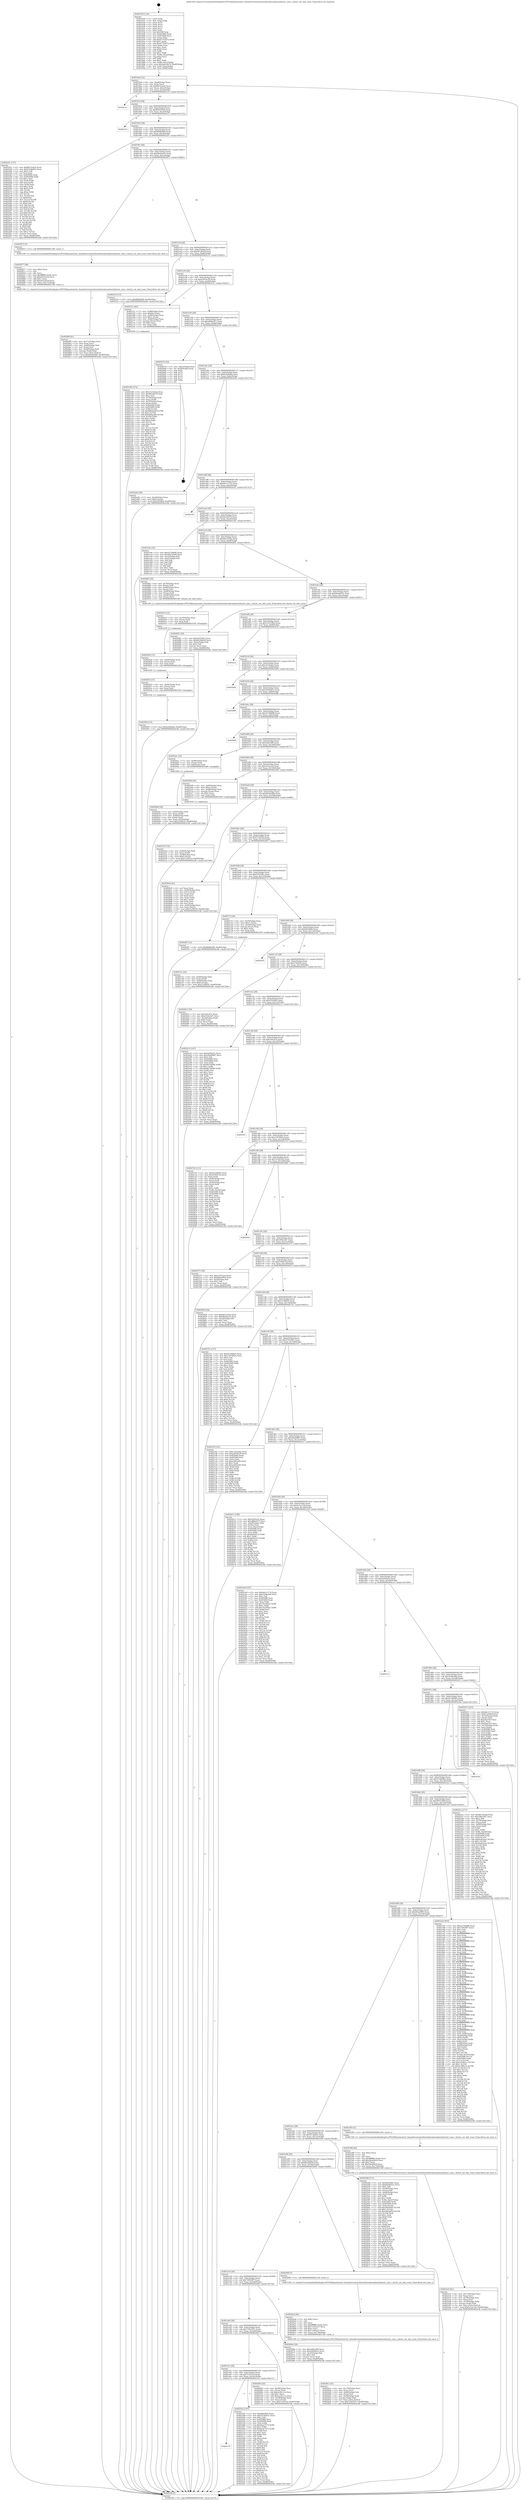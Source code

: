 digraph "0x401930" {
  label = "0x401930 (/mnt/c/Users/mathe/Desktop/tcc/POCII/binaries/extr_linuxdriversnetethernetbroadcombnx2xbnx2x_cmn.c_bnx2x_set_sbd_csum_Final-ollvm.out::main(0))"
  labelloc = "t"
  node[shape=record]

  Entry [label="",width=0.3,height=0.3,shape=circle,fillcolor=black,style=filled]
  "0x4019a4" [label="{
     0x4019a4 [32]\l
     | [instrs]\l
     &nbsp;&nbsp;0x4019a4 \<+6\>: mov -0xa8(%rbp),%eax\l
     &nbsp;&nbsp;0x4019aa \<+2\>: mov %eax,%ecx\l
     &nbsp;&nbsp;0x4019ac \<+6\>: sub $0x8015e4a0,%ecx\l
     &nbsp;&nbsp;0x4019b2 \<+6\>: mov %eax,-0xbc(%rbp)\l
     &nbsp;&nbsp;0x4019b8 \<+6\>: mov %ecx,-0xc0(%rbp)\l
     &nbsp;&nbsp;0x4019be \<+6\>: je 0000000000402c1e \<main+0x12ee\>\l
  }"]
  "0x402c1e" [label="{
     0x402c1e\l
  }", style=dashed]
  "0x4019c4" [label="{
     0x4019c4 [28]\l
     | [instrs]\l
     &nbsp;&nbsp;0x4019c4 \<+5\>: jmp 00000000004019c9 \<main+0x99\>\l
     &nbsp;&nbsp;0x4019c9 \<+6\>: mov -0xbc(%rbp),%eax\l
     &nbsp;&nbsp;0x4019cf \<+5\>: sub $0x80933018,%eax\l
     &nbsp;&nbsp;0x4019d4 \<+6\>: mov %eax,-0xc4(%rbp)\l
     &nbsp;&nbsp;0x4019da \<+6\>: je 0000000000402a53 \<main+0x1123\>\l
  }"]
  Exit [label="",width=0.3,height=0.3,shape=circle,fillcolor=black,style=filled,peripheries=2]
  "0x402a53" [label="{
     0x402a53\l
  }", style=dashed]
  "0x4019e0" [label="{
     0x4019e0 [28]\l
     | [instrs]\l
     &nbsp;&nbsp;0x4019e0 \<+5\>: jmp 00000000004019e5 \<main+0xb5\>\l
     &nbsp;&nbsp;0x4019e5 \<+6\>: mov -0xbc(%rbp),%eax\l
     &nbsp;&nbsp;0x4019eb \<+5\>: sub $0x8fd0b028,%eax\l
     &nbsp;&nbsp;0x4019f0 \<+6\>: mov %eax,-0xc8(%rbp)\l
     &nbsp;&nbsp;0x4019f6 \<+6\>: je 0000000000402241 \<main+0x911\>\l
  }"]
  "0x402942" [label="{
     0x402942 [15]\l
     | [instrs]\l
     &nbsp;&nbsp;0x402942 \<+10\>: movl $0xb2fa9deb,-0xa8(%rbp)\l
     &nbsp;&nbsp;0x40294c \<+5\>: jmp 0000000000402cdb \<main+0x13ab\>\l
  }"]
  "0x402241" [label="{
     0x402241 [137]\l
     | [instrs]\l
     &nbsp;&nbsp;0x402241 \<+5\>: mov $0x8015e4a0,%eax\l
     &nbsp;&nbsp;0x402246 \<+5\>: mov $0x47a4b9b3,%ecx\l
     &nbsp;&nbsp;0x40224b \<+2\>: mov $0x1,%dl\l
     &nbsp;&nbsp;0x40224d \<+2\>: xor %esi,%esi\l
     &nbsp;&nbsp;0x40224f \<+7\>: mov 0x405080,%edi\l
     &nbsp;&nbsp;0x402256 \<+8\>: mov 0x405068,%r8d\l
     &nbsp;&nbsp;0x40225e \<+3\>: sub $0x1,%esi\l
     &nbsp;&nbsp;0x402261 \<+3\>: mov %edi,%r9d\l
     &nbsp;&nbsp;0x402264 \<+3\>: add %esi,%r9d\l
     &nbsp;&nbsp;0x402267 \<+4\>: imul %r9d,%edi\l
     &nbsp;&nbsp;0x40226b \<+3\>: and $0x1,%edi\l
     &nbsp;&nbsp;0x40226e \<+3\>: cmp $0x0,%edi\l
     &nbsp;&nbsp;0x402271 \<+4\>: sete %r10b\l
     &nbsp;&nbsp;0x402275 \<+4\>: cmp $0xa,%r8d\l
     &nbsp;&nbsp;0x402279 \<+4\>: setl %r11b\l
     &nbsp;&nbsp;0x40227d \<+3\>: mov %r10b,%bl\l
     &nbsp;&nbsp;0x402280 \<+3\>: xor $0xff,%bl\l
     &nbsp;&nbsp;0x402283 \<+3\>: mov %r11b,%r14b\l
     &nbsp;&nbsp;0x402286 \<+4\>: xor $0xff,%r14b\l
     &nbsp;&nbsp;0x40228a \<+3\>: xor $0x0,%dl\l
     &nbsp;&nbsp;0x40228d \<+3\>: mov %bl,%r15b\l
     &nbsp;&nbsp;0x402290 \<+4\>: and $0x0,%r15b\l
     &nbsp;&nbsp;0x402294 \<+3\>: and %dl,%r10b\l
     &nbsp;&nbsp;0x402297 \<+3\>: mov %r14b,%r12b\l
     &nbsp;&nbsp;0x40229a \<+4\>: and $0x0,%r12b\l
     &nbsp;&nbsp;0x40229e \<+3\>: and %dl,%r11b\l
     &nbsp;&nbsp;0x4022a1 \<+3\>: or %r10b,%r15b\l
     &nbsp;&nbsp;0x4022a4 \<+3\>: or %r11b,%r12b\l
     &nbsp;&nbsp;0x4022a7 \<+3\>: xor %r12b,%r15b\l
     &nbsp;&nbsp;0x4022aa \<+3\>: or %r14b,%bl\l
     &nbsp;&nbsp;0x4022ad \<+3\>: xor $0xff,%bl\l
     &nbsp;&nbsp;0x4022b0 \<+3\>: or $0x0,%dl\l
     &nbsp;&nbsp;0x4022b3 \<+2\>: and %dl,%bl\l
     &nbsp;&nbsp;0x4022b5 \<+3\>: or %bl,%r15b\l
     &nbsp;&nbsp;0x4022b8 \<+4\>: test $0x1,%r15b\l
     &nbsp;&nbsp;0x4022bc \<+3\>: cmovne %ecx,%eax\l
     &nbsp;&nbsp;0x4022bf \<+6\>: mov %eax,-0xa8(%rbp)\l
     &nbsp;&nbsp;0x4022c5 \<+5\>: jmp 0000000000402cdb \<main+0x13ab\>\l
  }"]
  "0x4019fc" [label="{
     0x4019fc [28]\l
     | [instrs]\l
     &nbsp;&nbsp;0x4019fc \<+5\>: jmp 0000000000401a01 \<main+0xd1\>\l
     &nbsp;&nbsp;0x401a01 \<+6\>: mov -0xbc(%rbp),%eax\l
     &nbsp;&nbsp;0x401a07 \<+5\>: sub $0x96a9aa25,%eax\l
     &nbsp;&nbsp;0x401a0c \<+6\>: mov %eax,-0xcc(%rbp)\l
     &nbsp;&nbsp;0x401a12 \<+6\>: je 0000000000402872 \<main+0xf42\>\l
  }"]
  "0x402933" [label="{
     0x402933 [15]\l
     | [instrs]\l
     &nbsp;&nbsp;0x402933 \<+4\>: mov -0x48(%rbp),%rax\l
     &nbsp;&nbsp;0x402937 \<+3\>: mov (%rax),%rax\l
     &nbsp;&nbsp;0x40293a \<+3\>: mov %rax,%rdi\l
     &nbsp;&nbsp;0x40293d \<+5\>: call 0000000000401030 \<free@plt\>\l
     | [calls]\l
     &nbsp;&nbsp;0x401030 \{1\} (unknown)\l
  }"]
  "0x402872" [label="{
     0x402872 [5]\l
     | [instrs]\l
     &nbsp;&nbsp;0x402872 \<+5\>: call 0000000000401160 \<next_i\>\l
     | [calls]\l
     &nbsp;&nbsp;0x401160 \{1\} (/mnt/c/Users/mathe/Desktop/tcc/POCII/binaries/extr_linuxdriversnetethernetbroadcombnx2xbnx2x_cmn.c_bnx2x_set_sbd_csum_Final-ollvm.out::next_i)\l
  }"]
  "0x401a18" [label="{
     0x401a18 [28]\l
     | [instrs]\l
     &nbsp;&nbsp;0x401a18 \<+5\>: jmp 0000000000401a1d \<main+0xed\>\l
     &nbsp;&nbsp;0x401a1d \<+6\>: mov -0xbc(%rbp),%eax\l
     &nbsp;&nbsp;0x401a23 \<+5\>: sub $0x99146e5f,%eax\l
     &nbsp;&nbsp;0x401a28 \<+6\>: mov %eax,-0xd0(%rbp)\l
     &nbsp;&nbsp;0x401a2e \<+6\>: je 0000000000402232 \<main+0x902\>\l
  }"]
  "0x402924" [label="{
     0x402924 [15]\l
     | [instrs]\l
     &nbsp;&nbsp;0x402924 \<+4\>: mov -0x60(%rbp),%rax\l
     &nbsp;&nbsp;0x402928 \<+3\>: mov (%rax),%rax\l
     &nbsp;&nbsp;0x40292b \<+3\>: mov %rax,%rdi\l
     &nbsp;&nbsp;0x40292e \<+5\>: call 0000000000401030 \<free@plt\>\l
     | [calls]\l
     &nbsp;&nbsp;0x401030 \{1\} (unknown)\l
  }"]
  "0x402232" [label="{
     0x402232 [15]\l
     | [instrs]\l
     &nbsp;&nbsp;0x402232 \<+10\>: movl $0x8fd0b028,-0xa8(%rbp)\l
     &nbsp;&nbsp;0x40223c \<+5\>: jmp 0000000000402cdb \<main+0x13ab\>\l
  }"]
  "0x401a34" [label="{
     0x401a34 [28]\l
     | [instrs]\l
     &nbsp;&nbsp;0x401a34 \<+5\>: jmp 0000000000401a39 \<main+0x109\>\l
     &nbsp;&nbsp;0x401a39 \<+6\>: mov -0xbc(%rbp),%eax\l
     &nbsp;&nbsp;0x401a3f \<+5\>: sub $0xa2876c28,%eax\l
     &nbsp;&nbsp;0x401a44 \<+6\>: mov %eax,-0xd4(%rbp)\l
     &nbsp;&nbsp;0x401a4a \<+6\>: je 000000000040215c \<main+0x82c\>\l
  }"]
  "0x402915" [label="{
     0x402915 [15]\l
     | [instrs]\l
     &nbsp;&nbsp;0x402915 \<+4\>: mov -0x78(%rbp),%rax\l
     &nbsp;&nbsp;0x402919 \<+3\>: mov (%rax),%rax\l
     &nbsp;&nbsp;0x40291c \<+3\>: mov %rax,%rdi\l
     &nbsp;&nbsp;0x40291f \<+5\>: call 0000000000401030 \<free@plt\>\l
     | [calls]\l
     &nbsp;&nbsp;0x401030 \{1\} (unknown)\l
  }"]
  "0x40215c" [label="{
     0x40215c [42]\l
     | [instrs]\l
     &nbsp;&nbsp;0x40215c \<+7\>: mov -0x88(%rbp),%rax\l
     &nbsp;&nbsp;0x402163 \<+6\>: movl $0x64,(%rax)\l
     &nbsp;&nbsp;0x402169 \<+4\>: mov -0x80(%rbp),%rax\l
     &nbsp;&nbsp;0x40216d \<+6\>: movl $0x1,(%rax)\l
     &nbsp;&nbsp;0x402173 \<+4\>: mov -0x80(%rbp),%rax\l
     &nbsp;&nbsp;0x402177 \<+3\>: movslq (%rax),%rax\l
     &nbsp;&nbsp;0x40217a \<+4\>: shl $0x2,%rax\l
     &nbsp;&nbsp;0x40217e \<+3\>: mov %rax,%rdi\l
     &nbsp;&nbsp;0x402181 \<+5\>: call 0000000000401050 \<malloc@plt\>\l
     | [calls]\l
     &nbsp;&nbsp;0x401050 \{1\} (unknown)\l
  }"]
  "0x401a50" [label="{
     0x401a50 [28]\l
     | [instrs]\l
     &nbsp;&nbsp;0x401a50 \<+5\>: jmp 0000000000401a55 \<main+0x125\>\l
     &nbsp;&nbsp;0x401a55 \<+6\>: mov -0xbc(%rbp),%eax\l
     &nbsp;&nbsp;0x401a5b \<+5\>: sub $0xa88dc917,%eax\l
     &nbsp;&nbsp;0x401a60 \<+6\>: mov %eax,-0xd8(%rbp)\l
     &nbsp;&nbsp;0x401a66 \<+6\>: je 0000000000402b7d \<main+0x124d\>\l
  }"]
  "0x40289f" [label="{
     0x40289f [41]\l
     | [instrs]\l
     &nbsp;&nbsp;0x40289f \<+6\>: mov -0x17c(%rbp),%ecx\l
     &nbsp;&nbsp;0x4028a5 \<+3\>: imul %eax,%ecx\l
     &nbsp;&nbsp;0x4028a8 \<+4\>: mov -0x48(%rbp),%rsi\l
     &nbsp;&nbsp;0x4028ac \<+3\>: mov (%rsi),%rsi\l
     &nbsp;&nbsp;0x4028af \<+4\>: mov -0x40(%rbp),%rdi\l
     &nbsp;&nbsp;0x4028b3 \<+3\>: movslq (%rdi),%rdi\l
     &nbsp;&nbsp;0x4028b6 \<+3\>: mov %ecx,(%rsi,%rdi,4)\l
     &nbsp;&nbsp;0x4028b9 \<+10\>: movl $0xd4342480,-0xa8(%rbp)\l
     &nbsp;&nbsp;0x4028c3 \<+5\>: jmp 0000000000402cdb \<main+0x13ab\>\l
  }"]
  "0x402b7d" [label="{
     0x402b7d [18]\l
     | [instrs]\l
     &nbsp;&nbsp;0x402b7d \<+3\>: mov -0x2c(%rbp),%eax\l
     &nbsp;&nbsp;0x402b80 \<+4\>: lea -0x28(%rbp),%rsp\l
     &nbsp;&nbsp;0x402b84 \<+1\>: pop %rbx\l
     &nbsp;&nbsp;0x402b85 \<+2\>: pop %r12\l
     &nbsp;&nbsp;0x402b87 \<+2\>: pop %r13\l
     &nbsp;&nbsp;0x402b89 \<+2\>: pop %r14\l
     &nbsp;&nbsp;0x402b8b \<+2\>: pop %r15\l
     &nbsp;&nbsp;0x402b8d \<+1\>: pop %rbp\l
     &nbsp;&nbsp;0x402b8e \<+1\>: ret\l
  }"]
  "0x401a6c" [label="{
     0x401a6c [28]\l
     | [instrs]\l
     &nbsp;&nbsp;0x401a6c \<+5\>: jmp 0000000000401a71 \<main+0x141\>\l
     &nbsp;&nbsp;0x401a71 \<+6\>: mov -0xbc(%rbp),%eax\l
     &nbsp;&nbsp;0x401a77 \<+5\>: sub $0xb2fa9deb,%eax\l
     &nbsp;&nbsp;0x401a7c \<+6\>: mov %eax,-0xdc(%rbp)\l
     &nbsp;&nbsp;0x401a82 \<+6\>: je 0000000000402a62 \<main+0x1132\>\l
  }"]
  "0x402877" [label="{
     0x402877 [40]\l
     | [instrs]\l
     &nbsp;&nbsp;0x402877 \<+5\>: mov $0x2,%ecx\l
     &nbsp;&nbsp;0x40287c \<+1\>: cltd\l
     &nbsp;&nbsp;0x40287d \<+2\>: idiv %ecx\l
     &nbsp;&nbsp;0x40287f \<+6\>: imul $0xfffffffe,%edx,%ecx\l
     &nbsp;&nbsp;0x402885 \<+6\>: sub $0xe03c423d,%ecx\l
     &nbsp;&nbsp;0x40288b \<+3\>: add $0x1,%ecx\l
     &nbsp;&nbsp;0x40288e \<+6\>: add $0xe03c423d,%ecx\l
     &nbsp;&nbsp;0x402894 \<+6\>: mov %ecx,-0x17c(%rbp)\l
     &nbsp;&nbsp;0x40289a \<+5\>: call 0000000000401160 \<next_i\>\l
     | [calls]\l
     &nbsp;&nbsp;0x401160 \{1\} (/mnt/c/Users/mathe/Desktop/tcc/POCII/binaries/extr_linuxdriversnetethernetbroadcombnx2xbnx2x_cmn.c_bnx2x_set_sbd_csum_Final-ollvm.out::next_i)\l
  }"]
  "0x402a62" [label="{
     0x402a62 [28]\l
     | [instrs]\l
     &nbsp;&nbsp;0x402a62 \<+7\>: mov -0xa0(%rbp),%rax\l
     &nbsp;&nbsp;0x402a69 \<+6\>: movl $0x0,(%rax)\l
     &nbsp;&nbsp;0x402a6f \<+10\>: movl $0x25938e0,-0xa8(%rbp)\l
     &nbsp;&nbsp;0x402a79 \<+5\>: jmp 0000000000402cdb \<main+0x13ab\>\l
  }"]
  "0x401a88" [label="{
     0x401a88 [28]\l
     | [instrs]\l
     &nbsp;&nbsp;0x401a88 \<+5\>: jmp 0000000000401a8d \<main+0x15d\>\l
     &nbsp;&nbsp;0x401a8d \<+6\>: mov -0xbc(%rbp),%eax\l
     &nbsp;&nbsp;0x401a93 \<+5\>: sub $0xb6c11174,%eax\l
     &nbsp;&nbsp;0x401a98 \<+6\>: mov %eax,-0xe0(%rbp)\l
     &nbsp;&nbsp;0x401a9e \<+6\>: je 0000000000402c43 \<main+0x1313\>\l
  }"]
  "0x40273c" [label="{
     0x40273c [32]\l
     | [instrs]\l
     &nbsp;&nbsp;0x40273c \<+4\>: mov -0x48(%rbp),%rdi\l
     &nbsp;&nbsp;0x402740 \<+3\>: mov %rax,(%rdi)\l
     &nbsp;&nbsp;0x402743 \<+4\>: mov -0x40(%rbp),%rax\l
     &nbsp;&nbsp;0x402747 \<+6\>: movl $0x0,(%rax)\l
     &nbsp;&nbsp;0x40274d \<+10\>: movl $0x21c96f35,-0xa8(%rbp)\l
     &nbsp;&nbsp;0x402757 \<+5\>: jmp 0000000000402cdb \<main+0x13ab\>\l
  }"]
  "0x402c43" [label="{
     0x402c43\l
  }", style=dashed]
  "0x401aa4" [label="{
     0x401aa4 [28]\l
     | [instrs]\l
     &nbsp;&nbsp;0x401aa4 \<+5\>: jmp 0000000000401aa9 \<main+0x179\>\l
     &nbsp;&nbsp;0x401aa9 \<+6\>: mov -0xbc(%rbp),%eax\l
     &nbsp;&nbsp;0x401aaf \<+5\>: sub $0xbab18a70,%eax\l
     &nbsp;&nbsp;0x401ab4 \<+6\>: mov %eax,-0xe4(%rbp)\l
     &nbsp;&nbsp;0x401aba \<+6\>: je 0000000000401e9e \<main+0x56e\>\l
  }"]
  "0x4026cc" [label="{
     0x4026cc [41]\l
     | [instrs]\l
     &nbsp;&nbsp;0x4026cc \<+6\>: mov -0x178(%rbp),%ecx\l
     &nbsp;&nbsp;0x4026d2 \<+3\>: imul %eax,%ecx\l
     &nbsp;&nbsp;0x4026d5 \<+4\>: mov -0x60(%rbp),%rsi\l
     &nbsp;&nbsp;0x4026d9 \<+3\>: mov (%rsi),%rsi\l
     &nbsp;&nbsp;0x4026dc \<+4\>: mov -0x58(%rbp),%rdi\l
     &nbsp;&nbsp;0x4026e0 \<+3\>: movslq (%rdi),%rdi\l
     &nbsp;&nbsp;0x4026e3 \<+3\>: mov %ecx,(%rsi,%rdi,4)\l
     &nbsp;&nbsp;0x4026e6 \<+10\>: movl $0x739e507c,-0xa8(%rbp)\l
     &nbsp;&nbsp;0x4026f0 \<+5\>: jmp 0000000000402cdb \<main+0x13ab\>\l
  }"]
  "0x401e9e" [label="{
     0x401e9e [53]\l
     | [instrs]\l
     &nbsp;&nbsp;0x401e9e \<+5\>: mov $0xcb730b98,%eax\l
     &nbsp;&nbsp;0x401ea3 \<+5\>: mov $0x49253449,%ecx\l
     &nbsp;&nbsp;0x401ea8 \<+6\>: mov -0xa2(%rbp),%dl\l
     &nbsp;&nbsp;0x401eae \<+7\>: mov -0xa1(%rbp),%sil\l
     &nbsp;&nbsp;0x401eb5 \<+3\>: mov %dl,%dil\l
     &nbsp;&nbsp;0x401eb8 \<+3\>: and %sil,%dil\l
     &nbsp;&nbsp;0x401ebb \<+3\>: xor %sil,%dl\l
     &nbsp;&nbsp;0x401ebe \<+3\>: or %dl,%dil\l
     &nbsp;&nbsp;0x401ec1 \<+4\>: test $0x1,%dil\l
     &nbsp;&nbsp;0x401ec5 \<+3\>: cmovne %ecx,%eax\l
     &nbsp;&nbsp;0x401ec8 \<+6\>: mov %eax,-0xa8(%rbp)\l
     &nbsp;&nbsp;0x401ece \<+5\>: jmp 0000000000402cdb \<main+0x13ab\>\l
  }"]
  "0x401ac0" [label="{
     0x401ac0 [28]\l
     | [instrs]\l
     &nbsp;&nbsp;0x401ac0 \<+5\>: jmp 0000000000401ac5 \<main+0x195\>\l
     &nbsp;&nbsp;0x401ac5 \<+6\>: mov -0xbc(%rbp),%eax\l
     &nbsp;&nbsp;0x401acb \<+5\>: sub $0xbba7d54e,%eax\l
     &nbsp;&nbsp;0x401ad0 \<+6\>: mov %eax,-0xe8(%rbp)\l
     &nbsp;&nbsp;0x401ad6 \<+6\>: je 00000000004028f2 \<main+0xfc2\>\l
  }"]
  "0x402cdb" [label="{
     0x402cdb [5]\l
     | [instrs]\l
     &nbsp;&nbsp;0x402cdb \<+5\>: jmp 00000000004019a4 \<main+0x74\>\l
  }"]
  "0x401930" [label="{
     0x401930 [116]\l
     | [instrs]\l
     &nbsp;&nbsp;0x401930 \<+1\>: push %rbp\l
     &nbsp;&nbsp;0x401931 \<+3\>: mov %rsp,%rbp\l
     &nbsp;&nbsp;0x401934 \<+2\>: push %r15\l
     &nbsp;&nbsp;0x401936 \<+2\>: push %r14\l
     &nbsp;&nbsp;0x401938 \<+2\>: push %r13\l
     &nbsp;&nbsp;0x40193a \<+2\>: push %r12\l
     &nbsp;&nbsp;0x40193c \<+1\>: push %rbx\l
     &nbsp;&nbsp;0x40193d \<+7\>: sub $0x198,%rsp\l
     &nbsp;&nbsp;0x401944 \<+7\>: mov 0x405080,%eax\l
     &nbsp;&nbsp;0x40194b \<+7\>: mov 0x405068,%ecx\l
     &nbsp;&nbsp;0x401952 \<+2\>: mov %eax,%edx\l
     &nbsp;&nbsp;0x401954 \<+6\>: add $0x47743b7a,%edx\l
     &nbsp;&nbsp;0x40195a \<+3\>: sub $0x1,%edx\l
     &nbsp;&nbsp;0x40195d \<+6\>: sub $0x47743b7a,%edx\l
     &nbsp;&nbsp;0x401963 \<+3\>: imul %edx,%eax\l
     &nbsp;&nbsp;0x401966 \<+3\>: and $0x1,%eax\l
     &nbsp;&nbsp;0x401969 \<+3\>: cmp $0x0,%eax\l
     &nbsp;&nbsp;0x40196c \<+4\>: sete %r8b\l
     &nbsp;&nbsp;0x401970 \<+4\>: and $0x1,%r8b\l
     &nbsp;&nbsp;0x401974 \<+7\>: mov %r8b,-0xa2(%rbp)\l
     &nbsp;&nbsp;0x40197b \<+3\>: cmp $0xa,%ecx\l
     &nbsp;&nbsp;0x40197e \<+4\>: setl %r8b\l
     &nbsp;&nbsp;0x401982 \<+4\>: and $0x1,%r8b\l
     &nbsp;&nbsp;0x401986 \<+7\>: mov %r8b,-0xa1(%rbp)\l
     &nbsp;&nbsp;0x40198d \<+10\>: movl $0xbab18a70,-0xa8(%rbp)\l
     &nbsp;&nbsp;0x401997 \<+6\>: mov %edi,-0xac(%rbp)\l
     &nbsp;&nbsp;0x40199d \<+7\>: mov %rsi,-0xb8(%rbp)\l
  }"]
  "0x4026a4" [label="{
     0x4026a4 [40]\l
     | [instrs]\l
     &nbsp;&nbsp;0x4026a4 \<+5\>: mov $0x2,%ecx\l
     &nbsp;&nbsp;0x4026a9 \<+1\>: cltd\l
     &nbsp;&nbsp;0x4026aa \<+2\>: idiv %ecx\l
     &nbsp;&nbsp;0x4026ac \<+6\>: imul $0xfffffffe,%edx,%ecx\l
     &nbsp;&nbsp;0x4026b2 \<+6\>: add $0x71e9ea57,%ecx\l
     &nbsp;&nbsp;0x4026b8 \<+3\>: add $0x1,%ecx\l
     &nbsp;&nbsp;0x4026bb \<+6\>: sub $0x71e9ea57,%ecx\l
     &nbsp;&nbsp;0x4026c1 \<+6\>: mov %ecx,-0x178(%rbp)\l
     &nbsp;&nbsp;0x4026c7 \<+5\>: call 0000000000401160 \<next_i\>\l
     | [calls]\l
     &nbsp;&nbsp;0x401160 \{1\} (/mnt/c/Users/mathe/Desktop/tcc/POCII/binaries/extr_linuxdriversnetethernetbroadcombnx2xbnx2x_cmn.c_bnx2x_set_sbd_csum_Final-ollvm.out::next_i)\l
  }"]
  "0x4028f2" [label="{
     0x4028f2 [35]\l
     | [instrs]\l
     &nbsp;&nbsp;0x4028f2 \<+4\>: mov -0x78(%rbp),%rax\l
     &nbsp;&nbsp;0x4028f6 \<+3\>: mov (%rax),%rdi\l
     &nbsp;&nbsp;0x4028f9 \<+4\>: mov -0x60(%rbp),%rax\l
     &nbsp;&nbsp;0x4028fd \<+3\>: mov (%rax),%rsi\l
     &nbsp;&nbsp;0x402900 \<+4\>: mov -0x48(%rbp),%rax\l
     &nbsp;&nbsp;0x402904 \<+3\>: mov (%rax),%rdx\l
     &nbsp;&nbsp;0x402907 \<+7\>: mov -0x88(%rbp),%rax\l
     &nbsp;&nbsp;0x40290e \<+2\>: mov (%rax),%ecx\l
     &nbsp;&nbsp;0x402910 \<+5\>: call 00000000004013f0 \<bnx2x_set_sbd_csum\>\l
     | [calls]\l
     &nbsp;&nbsp;0x4013f0 \{1\} (/mnt/c/Users/mathe/Desktop/tcc/POCII/binaries/extr_linuxdriversnetethernetbroadcombnx2xbnx2x_cmn.c_bnx2x_set_sbd_csum_Final-ollvm.out::bnx2x_set_sbd_csum)\l
  }"]
  "0x401adc" [label="{
     0x401adc [28]\l
     | [instrs]\l
     &nbsp;&nbsp;0x401adc \<+5\>: jmp 0000000000401ae1 \<main+0x1b1\>\l
     &nbsp;&nbsp;0x401ae1 \<+6\>: mov -0xbc(%rbp),%eax\l
     &nbsp;&nbsp;0x401ae7 \<+5\>: sub $0xbbeb65a1,%eax\l
     &nbsp;&nbsp;0x401aec \<+6\>: mov %eax,-0xec(%rbp)\l
     &nbsp;&nbsp;0x401af2 \<+6\>: je 0000000000402681 \<main+0xd51\>\l
  }"]
  "0x401e78" [label="{
     0x401e78\l
  }", style=dashed]
  "0x402681" [label="{
     0x402681 [30]\l
     | [instrs]\l
     &nbsp;&nbsp;0x402681 \<+5\>: mov $0xfc935281,%eax\l
     &nbsp;&nbsp;0x402686 \<+5\>: mov $0x6816bb59,%ecx\l
     &nbsp;&nbsp;0x40268b \<+3\>: mov -0x2e(%rbp),%dl\l
     &nbsp;&nbsp;0x40268e \<+3\>: test $0x1,%dl\l
     &nbsp;&nbsp;0x402691 \<+3\>: cmovne %ecx,%eax\l
     &nbsp;&nbsp;0x402694 \<+6\>: mov %eax,-0xa8(%rbp)\l
     &nbsp;&nbsp;0x40269a \<+5\>: jmp 0000000000402cdb \<main+0x13ab\>\l
  }"]
  "0x401af8" [label="{
     0x401af8 [28]\l
     | [instrs]\l
     &nbsp;&nbsp;0x401af8 \<+5\>: jmp 0000000000401afd \<main+0x1cd\>\l
     &nbsp;&nbsp;0x401afd \<+6\>: mov -0xbc(%rbp),%eax\l
     &nbsp;&nbsp;0x401b03 \<+5\>: sub $0xc35232b0,%eax\l
     &nbsp;&nbsp;0x401b08 \<+6\>: mov %eax,-0xf0(%rbp)\l
     &nbsp;&nbsp;0x401b0e \<+6\>: je 0000000000402caf \<main+0x137f\>\l
  }"]
  "0x402543" [label="{
     0x402543 [147]\l
     | [instrs]\l
     &nbsp;&nbsp;0x402543 \<+5\>: mov $0xfdd246fe,%eax\l
     &nbsp;&nbsp;0x402548 \<+5\>: mov $0x5514bb31,%ecx\l
     &nbsp;&nbsp;0x40254d \<+2\>: mov $0x1,%dl\l
     &nbsp;&nbsp;0x40254f \<+7\>: mov 0x405080,%esi\l
     &nbsp;&nbsp;0x402556 \<+7\>: mov 0x405068,%edi\l
     &nbsp;&nbsp;0x40255d \<+3\>: mov %esi,%r8d\l
     &nbsp;&nbsp;0x402560 \<+7\>: sub $0xd2aa7572,%r8d\l
     &nbsp;&nbsp;0x402567 \<+4\>: sub $0x1,%r8d\l
     &nbsp;&nbsp;0x40256b \<+7\>: add $0xd2aa7572,%r8d\l
     &nbsp;&nbsp;0x402572 \<+4\>: imul %r8d,%esi\l
     &nbsp;&nbsp;0x402576 \<+3\>: and $0x1,%esi\l
     &nbsp;&nbsp;0x402579 \<+3\>: cmp $0x0,%esi\l
     &nbsp;&nbsp;0x40257c \<+4\>: sete %r9b\l
     &nbsp;&nbsp;0x402580 \<+3\>: cmp $0xa,%edi\l
     &nbsp;&nbsp;0x402583 \<+4\>: setl %r10b\l
     &nbsp;&nbsp;0x402587 \<+3\>: mov %r9b,%r11b\l
     &nbsp;&nbsp;0x40258a \<+4\>: xor $0xff,%r11b\l
     &nbsp;&nbsp;0x40258e \<+3\>: mov %r10b,%bl\l
     &nbsp;&nbsp;0x402591 \<+3\>: xor $0xff,%bl\l
     &nbsp;&nbsp;0x402594 \<+3\>: xor $0x1,%dl\l
     &nbsp;&nbsp;0x402597 \<+3\>: mov %r11b,%r14b\l
     &nbsp;&nbsp;0x40259a \<+4\>: and $0xff,%r14b\l
     &nbsp;&nbsp;0x40259e \<+3\>: and %dl,%r9b\l
     &nbsp;&nbsp;0x4025a1 \<+3\>: mov %bl,%r15b\l
     &nbsp;&nbsp;0x4025a4 \<+4\>: and $0xff,%r15b\l
     &nbsp;&nbsp;0x4025a8 \<+3\>: and %dl,%r10b\l
     &nbsp;&nbsp;0x4025ab \<+3\>: or %r9b,%r14b\l
     &nbsp;&nbsp;0x4025ae \<+3\>: or %r10b,%r15b\l
     &nbsp;&nbsp;0x4025b1 \<+3\>: xor %r15b,%r14b\l
     &nbsp;&nbsp;0x4025b4 \<+3\>: or %bl,%r11b\l
     &nbsp;&nbsp;0x4025b7 \<+4\>: xor $0xff,%r11b\l
     &nbsp;&nbsp;0x4025bb \<+3\>: or $0x1,%dl\l
     &nbsp;&nbsp;0x4025be \<+3\>: and %dl,%r11b\l
     &nbsp;&nbsp;0x4025c1 \<+3\>: or %r11b,%r14b\l
     &nbsp;&nbsp;0x4025c4 \<+4\>: test $0x1,%r14b\l
     &nbsp;&nbsp;0x4025c8 \<+3\>: cmovne %ecx,%eax\l
     &nbsp;&nbsp;0x4025cb \<+6\>: mov %eax,-0xa8(%rbp)\l
     &nbsp;&nbsp;0x4025d1 \<+5\>: jmp 0000000000402cdb \<main+0x13ab\>\l
  }"]
  "0x402caf" [label="{
     0x402caf\l
  }", style=dashed]
  "0x401b14" [label="{
     0x401b14 [28]\l
     | [instrs]\l
     &nbsp;&nbsp;0x401b14 \<+5\>: jmp 0000000000401b19 \<main+0x1e9\>\l
     &nbsp;&nbsp;0x401b19 \<+6\>: mov -0xbc(%rbp),%eax\l
     &nbsp;&nbsp;0x401b1f \<+5\>: sub $0xc521baba,%eax\l
     &nbsp;&nbsp;0x401b24 \<+6\>: mov %eax,-0xf4(%rbp)\l
     &nbsp;&nbsp;0x401b2a \<+6\>: je 0000000000402bd4 \<main+0x12a4\>\l
  }"]
  "0x401e5c" [label="{
     0x401e5c [28]\l
     | [instrs]\l
     &nbsp;&nbsp;0x401e5c \<+5\>: jmp 0000000000401e61 \<main+0x531\>\l
     &nbsp;&nbsp;0x401e61 \<+6\>: mov -0xbc(%rbp),%eax\l
     &nbsp;&nbsp;0x401e67 \<+5\>: sub $0x7e105ccf,%eax\l
     &nbsp;&nbsp;0x401e6c \<+6\>: mov %eax,-0x16c(%rbp)\l
     &nbsp;&nbsp;0x401e72 \<+6\>: je 0000000000402543 \<main+0xc13\>\l
  }"]
  "0x402bd4" [label="{
     0x402bd4\l
  }", style=dashed]
  "0x401b30" [label="{
     0x401b30 [28]\l
     | [instrs]\l
     &nbsp;&nbsp;0x401b30 \<+5\>: jmp 0000000000401b35 \<main+0x205\>\l
     &nbsp;&nbsp;0x401b35 \<+6\>: mov -0xbc(%rbp),%eax\l
     &nbsp;&nbsp;0x401b3b \<+5\>: sub $0xc6449b1e,%eax\l
     &nbsp;&nbsp;0x401b40 \<+6\>: mov %eax,-0xf8(%rbp)\l
     &nbsp;&nbsp;0x401b46 \<+6\>: je 000000000040208b \<main+0x75b\>\l
  }"]
  "0x4026f5" [label="{
     0x4026f5 [42]\l
     | [instrs]\l
     &nbsp;&nbsp;0x4026f5 \<+4\>: mov -0x58(%rbp),%rax\l
     &nbsp;&nbsp;0x4026f9 \<+2\>: mov (%rax),%ecx\l
     &nbsp;&nbsp;0x4026fb \<+6\>: sub $0xea341c1a,%ecx\l
     &nbsp;&nbsp;0x402701 \<+3\>: add $0x1,%ecx\l
     &nbsp;&nbsp;0x402704 \<+6\>: add $0xea341c1a,%ecx\l
     &nbsp;&nbsp;0x40270a \<+4\>: mov -0x58(%rbp),%rax\l
     &nbsp;&nbsp;0x40270e \<+2\>: mov %ecx,(%rax)\l
     &nbsp;&nbsp;0x402710 \<+10\>: movl $0x7e105ccf,-0xa8(%rbp)\l
     &nbsp;&nbsp;0x40271a \<+5\>: jmp 0000000000402cdb \<main+0x13ab\>\l
  }"]
  "0x40208b" [label="{
     0x40208b\l
  }", style=dashed]
  "0x401b4c" [label="{
     0x401b4c [28]\l
     | [instrs]\l
     &nbsp;&nbsp;0x401b4c \<+5\>: jmp 0000000000401b51 \<main+0x221\>\l
     &nbsp;&nbsp;0x401b51 \<+6\>: mov -0xbc(%rbp),%eax\l
     &nbsp;&nbsp;0x401b57 \<+5\>: sub $0xcb730b98,%eax\l
     &nbsp;&nbsp;0x401b5c \<+6\>: mov %eax,-0xfc(%rbp)\l
     &nbsp;&nbsp;0x401b62 \<+6\>: je 0000000000402b8f \<main+0x125f\>\l
  }"]
  "0x402523" [label="{
     0x402523 [32]\l
     | [instrs]\l
     &nbsp;&nbsp;0x402523 \<+4\>: mov -0x60(%rbp),%rdi\l
     &nbsp;&nbsp;0x402527 \<+3\>: mov %rax,(%rdi)\l
     &nbsp;&nbsp;0x40252a \<+4\>: mov -0x58(%rbp),%rax\l
     &nbsp;&nbsp;0x40252e \<+6\>: movl $0x0,(%rax)\l
     &nbsp;&nbsp;0x402534 \<+10\>: movl $0x7e105ccf,-0xa8(%rbp)\l
     &nbsp;&nbsp;0x40253e \<+5\>: jmp 0000000000402cdb \<main+0x13ab\>\l
  }"]
  "0x402b8f" [label="{
     0x402b8f\l
  }", style=dashed]
  "0x401b68" [label="{
     0x401b68 [28]\l
     | [instrs]\l
     &nbsp;&nbsp;0x401b68 \<+5\>: jmp 0000000000401b6d \<main+0x23d\>\l
     &nbsp;&nbsp;0x401b6d \<+6\>: mov -0xbc(%rbp),%eax\l
     &nbsp;&nbsp;0x401b73 \<+5\>: sub $0xcb82c4f0,%eax\l
     &nbsp;&nbsp;0x401b78 \<+6\>: mov %eax,-0x100(%rbp)\l
     &nbsp;&nbsp;0x401b7e \<+6\>: je 00000000004020ac \<main+0x77c\>\l
  }"]
  "0x4023c0" [label="{
     0x4023c0 [41]\l
     | [instrs]\l
     &nbsp;&nbsp;0x4023c0 \<+6\>: mov -0x174(%rbp),%ecx\l
     &nbsp;&nbsp;0x4023c6 \<+3\>: imul %eax,%ecx\l
     &nbsp;&nbsp;0x4023c9 \<+4\>: mov -0x78(%rbp),%rsi\l
     &nbsp;&nbsp;0x4023cd \<+3\>: mov (%rsi),%rsi\l
     &nbsp;&nbsp;0x4023d0 \<+4\>: mov -0x70(%rbp),%rdi\l
     &nbsp;&nbsp;0x4023d4 \<+3\>: movslq (%rdi),%rdi\l
     &nbsp;&nbsp;0x4023d7 \<+3\>: mov %ecx,(%rsi,%rdi,4)\l
     &nbsp;&nbsp;0x4023da \<+10\>: movl $0x2a7ac7a0,-0xa8(%rbp)\l
     &nbsp;&nbsp;0x4023e4 \<+5\>: jmp 0000000000402cdb \<main+0x13ab\>\l
  }"]
  "0x4020ac" [label="{
     0x4020ac [19]\l
     | [instrs]\l
     &nbsp;&nbsp;0x4020ac \<+7\>: mov -0x98(%rbp),%rax\l
     &nbsp;&nbsp;0x4020b3 \<+3\>: mov (%rax),%rax\l
     &nbsp;&nbsp;0x4020b6 \<+4\>: mov 0x8(%rax),%rdi\l
     &nbsp;&nbsp;0x4020ba \<+5\>: call 0000000000401060 \<atoi@plt\>\l
     | [calls]\l
     &nbsp;&nbsp;0x401060 \{1\} (unknown)\l
  }"]
  "0x401b84" [label="{
     0x401b84 [28]\l
     | [instrs]\l
     &nbsp;&nbsp;0x401b84 \<+5\>: jmp 0000000000401b89 \<main+0x259\>\l
     &nbsp;&nbsp;0x401b89 \<+6\>: mov -0xbc(%rbp),%eax\l
     &nbsp;&nbsp;0x401b8f \<+5\>: sub $0xce43ca1d,%eax\l
     &nbsp;&nbsp;0x401b94 \<+6\>: mov %eax,-0x104(%rbp)\l
     &nbsp;&nbsp;0x401b9a \<+6\>: je 0000000000402506 \<main+0xbd6\>\l
  }"]
  "0x402398" [label="{
     0x402398 [40]\l
     | [instrs]\l
     &nbsp;&nbsp;0x402398 \<+5\>: mov $0x2,%ecx\l
     &nbsp;&nbsp;0x40239d \<+1\>: cltd\l
     &nbsp;&nbsp;0x40239e \<+2\>: idiv %ecx\l
     &nbsp;&nbsp;0x4023a0 \<+6\>: imul $0xfffffffe,%edx,%ecx\l
     &nbsp;&nbsp;0x4023a6 \<+6\>: add $0x28e44810,%ecx\l
     &nbsp;&nbsp;0x4023ac \<+3\>: add $0x1,%ecx\l
     &nbsp;&nbsp;0x4023af \<+6\>: sub $0x28e44810,%ecx\l
     &nbsp;&nbsp;0x4023b5 \<+6\>: mov %ecx,-0x174(%rbp)\l
     &nbsp;&nbsp;0x4023bb \<+5\>: call 0000000000401160 \<next_i\>\l
     | [calls]\l
     &nbsp;&nbsp;0x401160 \{1\} (/mnt/c/Users/mathe/Desktop/tcc/POCII/binaries/extr_linuxdriversnetethernetbroadcombnx2xbnx2x_cmn.c_bnx2x_set_sbd_csum_Final-ollvm.out::next_i)\l
  }"]
  "0x402506" [label="{
     0x402506 [29]\l
     | [instrs]\l
     &nbsp;&nbsp;0x402506 \<+4\>: mov -0x68(%rbp),%rax\l
     &nbsp;&nbsp;0x40250a \<+6\>: movl $0x1,(%rax)\l
     &nbsp;&nbsp;0x402510 \<+4\>: mov -0x68(%rbp),%rax\l
     &nbsp;&nbsp;0x402514 \<+3\>: movslq (%rax),%rax\l
     &nbsp;&nbsp;0x402517 \<+4\>: shl $0x2,%rax\l
     &nbsp;&nbsp;0x40251b \<+3\>: mov %rax,%rdi\l
     &nbsp;&nbsp;0x40251e \<+5\>: call 0000000000401050 \<malloc@plt\>\l
     | [calls]\l
     &nbsp;&nbsp;0x401050 \{1\} (unknown)\l
  }"]
  "0x401ba0" [label="{
     0x401ba0 [28]\l
     | [instrs]\l
     &nbsp;&nbsp;0x401ba0 \<+5\>: jmp 0000000000401ba5 \<main+0x275\>\l
     &nbsp;&nbsp;0x401ba5 \<+6\>: mov -0xbc(%rbp),%eax\l
     &nbsp;&nbsp;0x401bab \<+5\>: sub $0xd4342480,%eax\l
     &nbsp;&nbsp;0x401bb0 \<+6\>: mov %eax,-0x108(%rbp)\l
     &nbsp;&nbsp;0x401bb6 \<+6\>: je 00000000004028c8 \<main+0xf98\>\l
  }"]
  "0x402186" [label="{
     0x402186 [172]\l
     | [instrs]\l
     &nbsp;&nbsp;0x402186 \<+5\>: mov $0xc521baba,%ecx\l
     &nbsp;&nbsp;0x40218b \<+5\>: mov $0x99146e5f,%edx\l
     &nbsp;&nbsp;0x402190 \<+3\>: mov $0x1,%sil\l
     &nbsp;&nbsp;0x402193 \<+4\>: mov -0x78(%rbp),%rdi\l
     &nbsp;&nbsp;0x402197 \<+3\>: mov %rax,(%rdi)\l
     &nbsp;&nbsp;0x40219a \<+4\>: mov -0x70(%rbp),%rax\l
     &nbsp;&nbsp;0x40219e \<+6\>: movl $0x0,(%rax)\l
     &nbsp;&nbsp;0x4021a4 \<+8\>: mov 0x405080,%r8d\l
     &nbsp;&nbsp;0x4021ac \<+8\>: mov 0x405068,%r9d\l
     &nbsp;&nbsp;0x4021b4 \<+3\>: mov %r8d,%r10d\l
     &nbsp;&nbsp;0x4021b7 \<+7\>: sub $0x6f4daa69,%r10d\l
     &nbsp;&nbsp;0x4021be \<+4\>: sub $0x1,%r10d\l
     &nbsp;&nbsp;0x4021c2 \<+7\>: add $0x6f4daa69,%r10d\l
     &nbsp;&nbsp;0x4021c9 \<+4\>: imul %r10d,%r8d\l
     &nbsp;&nbsp;0x4021cd \<+4\>: and $0x1,%r8d\l
     &nbsp;&nbsp;0x4021d1 \<+4\>: cmp $0x0,%r8d\l
     &nbsp;&nbsp;0x4021d5 \<+4\>: sete %r11b\l
     &nbsp;&nbsp;0x4021d9 \<+4\>: cmp $0xa,%r9d\l
     &nbsp;&nbsp;0x4021dd \<+3\>: setl %bl\l
     &nbsp;&nbsp;0x4021e0 \<+3\>: mov %r11b,%r14b\l
     &nbsp;&nbsp;0x4021e3 \<+4\>: xor $0xff,%r14b\l
     &nbsp;&nbsp;0x4021e7 \<+3\>: mov %bl,%r15b\l
     &nbsp;&nbsp;0x4021ea \<+4\>: xor $0xff,%r15b\l
     &nbsp;&nbsp;0x4021ee \<+4\>: xor $0x1,%sil\l
     &nbsp;&nbsp;0x4021f2 \<+3\>: mov %r14b,%r12b\l
     &nbsp;&nbsp;0x4021f5 \<+4\>: and $0xff,%r12b\l
     &nbsp;&nbsp;0x4021f9 \<+3\>: and %sil,%r11b\l
     &nbsp;&nbsp;0x4021fc \<+3\>: mov %r15b,%r13b\l
     &nbsp;&nbsp;0x4021ff \<+4\>: and $0xff,%r13b\l
     &nbsp;&nbsp;0x402203 \<+3\>: and %sil,%bl\l
     &nbsp;&nbsp;0x402206 \<+3\>: or %r11b,%r12b\l
     &nbsp;&nbsp;0x402209 \<+3\>: or %bl,%r13b\l
     &nbsp;&nbsp;0x40220c \<+3\>: xor %r13b,%r12b\l
     &nbsp;&nbsp;0x40220f \<+3\>: or %r15b,%r14b\l
     &nbsp;&nbsp;0x402212 \<+4\>: xor $0xff,%r14b\l
     &nbsp;&nbsp;0x402216 \<+4\>: or $0x1,%sil\l
     &nbsp;&nbsp;0x40221a \<+3\>: and %sil,%r14b\l
     &nbsp;&nbsp;0x40221d \<+3\>: or %r14b,%r12b\l
     &nbsp;&nbsp;0x402220 \<+4\>: test $0x1,%r12b\l
     &nbsp;&nbsp;0x402224 \<+3\>: cmovne %edx,%ecx\l
     &nbsp;&nbsp;0x402227 \<+6\>: mov %ecx,-0xa8(%rbp)\l
     &nbsp;&nbsp;0x40222d \<+5\>: jmp 0000000000402cdb \<main+0x13ab\>\l
  }"]
  "0x4028c8" [label="{
     0x4028c8 [42]\l
     | [instrs]\l
     &nbsp;&nbsp;0x4028c8 \<+2\>: xor %eax,%eax\l
     &nbsp;&nbsp;0x4028ca \<+4\>: mov -0x40(%rbp),%rcx\l
     &nbsp;&nbsp;0x4028ce \<+2\>: mov (%rcx),%edx\l
     &nbsp;&nbsp;0x4028d0 \<+2\>: mov %eax,%esi\l
     &nbsp;&nbsp;0x4028d2 \<+2\>: sub %edx,%esi\l
     &nbsp;&nbsp;0x4028d4 \<+2\>: mov %eax,%edx\l
     &nbsp;&nbsp;0x4028d6 \<+3\>: sub $0x1,%edx\l
     &nbsp;&nbsp;0x4028d9 \<+2\>: add %edx,%esi\l
     &nbsp;&nbsp;0x4028db \<+2\>: sub %esi,%eax\l
     &nbsp;&nbsp;0x4028dd \<+4\>: mov -0x40(%rbp),%rcx\l
     &nbsp;&nbsp;0x4028e1 \<+2\>: mov %eax,(%rcx)\l
     &nbsp;&nbsp;0x4028e3 \<+10\>: movl $0x21c96f35,-0xa8(%rbp)\l
     &nbsp;&nbsp;0x4028ed \<+5\>: jmp 0000000000402cdb \<main+0x13ab\>\l
  }"]
  "0x401bbc" [label="{
     0x401bbc [28]\l
     | [instrs]\l
     &nbsp;&nbsp;0x401bbc \<+5\>: jmp 0000000000401bc1 \<main+0x291\>\l
     &nbsp;&nbsp;0x401bc1 \<+6\>: mov -0xbc(%rbp),%eax\l
     &nbsp;&nbsp;0x401bc7 \<+5\>: sub $0xf7a5f20d,%eax\l
     &nbsp;&nbsp;0x401bcc \<+6\>: mov %eax,-0x10c(%rbp)\l
     &nbsp;&nbsp;0x401bd2 \<+6\>: je 00000000004024f7 \<main+0xbc7\>\l
  }"]
  "0x4020bf" [label="{
     0x4020bf [36]\l
     | [instrs]\l
     &nbsp;&nbsp;0x4020bf \<+7\>: mov -0x90(%rbp),%rdi\l
     &nbsp;&nbsp;0x4020c6 \<+2\>: mov %eax,(%rdi)\l
     &nbsp;&nbsp;0x4020c8 \<+7\>: mov -0x90(%rbp),%rdi\l
     &nbsp;&nbsp;0x4020cf \<+2\>: mov (%rdi),%eax\l
     &nbsp;&nbsp;0x4020d1 \<+3\>: mov %eax,-0x34(%rbp)\l
     &nbsp;&nbsp;0x4020d4 \<+10\>: movl $0x219d2c6,-0xa8(%rbp)\l
     &nbsp;&nbsp;0x4020de \<+5\>: jmp 0000000000402cdb \<main+0x13ab\>\l
  }"]
  "0x4024f7" [label="{
     0x4024f7 [15]\l
     | [instrs]\l
     &nbsp;&nbsp;0x4024f7 \<+10\>: movl $0x8fd0b028,-0xa8(%rbp)\l
     &nbsp;&nbsp;0x402501 \<+5\>: jmp 0000000000402cdb \<main+0x13ab\>\l
  }"]
  "0x401bd8" [label="{
     0x401bd8 [28]\l
     | [instrs]\l
     &nbsp;&nbsp;0x401bd8 \<+5\>: jmp 0000000000401bdd \<main+0x2ad\>\l
     &nbsp;&nbsp;0x401bdd \<+6\>: mov -0xbc(%rbp),%eax\l
     &nbsp;&nbsp;0x401be3 \<+5\>: sub $0xfc935281,%eax\l
     &nbsp;&nbsp;0x401be8 \<+6\>: mov %eax,-0x110(%rbp)\l
     &nbsp;&nbsp;0x401bee \<+6\>: je 000000000040271f \<main+0xdef\>\l
  }"]
  "0x401e40" [label="{
     0x401e40 [28]\l
     | [instrs]\l
     &nbsp;&nbsp;0x401e40 \<+5\>: jmp 0000000000401e45 \<main+0x515\>\l
     &nbsp;&nbsp;0x401e45 \<+6\>: mov -0xbc(%rbp),%eax\l
     &nbsp;&nbsp;0x401e4b \<+5\>: sub $0x739e507c,%eax\l
     &nbsp;&nbsp;0x401e50 \<+6\>: mov %eax,-0x168(%rbp)\l
     &nbsp;&nbsp;0x401e56 \<+6\>: je 00000000004026f5 \<main+0xdc5\>\l
  }"]
  "0x40271f" [label="{
     0x40271f [29]\l
     | [instrs]\l
     &nbsp;&nbsp;0x40271f \<+4\>: mov -0x50(%rbp),%rax\l
     &nbsp;&nbsp;0x402723 \<+6\>: movl $0x1,(%rax)\l
     &nbsp;&nbsp;0x402729 \<+4\>: mov -0x50(%rbp),%rax\l
     &nbsp;&nbsp;0x40272d \<+3\>: movslq (%rax),%rax\l
     &nbsp;&nbsp;0x402730 \<+4\>: shl $0x2,%rax\l
     &nbsp;&nbsp;0x402734 \<+3\>: mov %rax,%rdi\l
     &nbsp;&nbsp;0x402737 \<+5\>: call 0000000000401050 \<malloc@plt\>\l
     | [calls]\l
     &nbsp;&nbsp;0x401050 \{1\} (unknown)\l
  }"]
  "0x401bf4" [label="{
     0x401bf4 [28]\l
     | [instrs]\l
     &nbsp;&nbsp;0x401bf4 \<+5\>: jmp 0000000000401bf9 \<main+0x2c9\>\l
     &nbsp;&nbsp;0x401bf9 \<+6\>: mov -0xbc(%rbp),%eax\l
     &nbsp;&nbsp;0x401bff \<+5\>: sub $0xfdd246fe,%eax\l
     &nbsp;&nbsp;0x401c04 \<+6\>: mov %eax,-0x114(%rbp)\l
     &nbsp;&nbsp;0x401c0a \<+6\>: je 0000000000402c65 \<main+0x1335\>\l
  }"]
  "0x40206d" [label="{
     0x40206d [30]\l
     | [instrs]\l
     &nbsp;&nbsp;0x40206d \<+5\>: mov $0xcb82c4f0,%eax\l
     &nbsp;&nbsp;0x402072 \<+5\>: mov $0xc6449b1e,%ecx\l
     &nbsp;&nbsp;0x402077 \<+3\>: mov -0x35(%rbp),%dl\l
     &nbsp;&nbsp;0x40207a \<+3\>: test $0x1,%dl\l
     &nbsp;&nbsp;0x40207d \<+3\>: cmovne %ecx,%eax\l
     &nbsp;&nbsp;0x402080 \<+6\>: mov %eax,-0xa8(%rbp)\l
     &nbsp;&nbsp;0x402086 \<+5\>: jmp 0000000000402cdb \<main+0x13ab\>\l
  }"]
  "0x402c65" [label="{
     0x402c65\l
  }", style=dashed]
  "0x401c10" [label="{
     0x401c10 [28]\l
     | [instrs]\l
     &nbsp;&nbsp;0x401c10 \<+5\>: jmp 0000000000401c15 \<main+0x2e5\>\l
     &nbsp;&nbsp;0x401c15 \<+6\>: mov -0xbc(%rbp),%eax\l
     &nbsp;&nbsp;0x401c1b \<+5\>: sub $0x219d2c6,%eax\l
     &nbsp;&nbsp;0x401c20 \<+6\>: mov %eax,-0x118(%rbp)\l
     &nbsp;&nbsp;0x401c26 \<+6\>: je 00000000004020e3 \<main+0x7b3\>\l
  }"]
  "0x401e24" [label="{
     0x401e24 [28]\l
     | [instrs]\l
     &nbsp;&nbsp;0x401e24 \<+5\>: jmp 0000000000401e29 \<main+0x4f9\>\l
     &nbsp;&nbsp;0x401e29 \<+6\>: mov -0xbc(%rbp),%eax\l
     &nbsp;&nbsp;0x401e2f \<+5\>: sub $0x72f939f7,%eax\l
     &nbsp;&nbsp;0x401e34 \<+6\>: mov %eax,-0x164(%rbp)\l
     &nbsp;&nbsp;0x401e3a \<+6\>: je 000000000040206d \<main+0x73d\>\l
  }"]
  "0x4020e3" [label="{
     0x4020e3 [30]\l
     | [instrs]\l
     &nbsp;&nbsp;0x4020e3 \<+5\>: mov $0x3a0cd7e,%eax\l
     &nbsp;&nbsp;0x4020e8 \<+5\>: mov $0x2554c9d7,%ecx\l
     &nbsp;&nbsp;0x4020ed \<+3\>: mov -0x34(%rbp),%edx\l
     &nbsp;&nbsp;0x4020f0 \<+3\>: cmp $0x0,%edx\l
     &nbsp;&nbsp;0x4020f3 \<+3\>: cmove %ecx,%eax\l
     &nbsp;&nbsp;0x4020f6 \<+6\>: mov %eax,-0xa8(%rbp)\l
     &nbsp;&nbsp;0x4020fc \<+5\>: jmp 0000000000402cdb \<main+0x13ab\>\l
  }"]
  "0x401c2c" [label="{
     0x401c2c [28]\l
     | [instrs]\l
     &nbsp;&nbsp;0x401c2c \<+5\>: jmp 0000000000401c31 \<main+0x301\>\l
     &nbsp;&nbsp;0x401c31 \<+6\>: mov -0xbc(%rbp),%eax\l
     &nbsp;&nbsp;0x401c37 \<+5\>: sub $0x25938e0,%eax\l
     &nbsp;&nbsp;0x401c3c \<+6\>: mov %eax,-0x11c(%rbp)\l
     &nbsp;&nbsp;0x401c42 \<+6\>: je 0000000000402a7e \<main+0x114e\>\l
  }"]
  "0x40269f" [label="{
     0x40269f [5]\l
     | [instrs]\l
     &nbsp;&nbsp;0x40269f \<+5\>: call 0000000000401160 \<next_i\>\l
     | [calls]\l
     &nbsp;&nbsp;0x401160 \{1\} (/mnt/c/Users/mathe/Desktop/tcc/POCII/binaries/extr_linuxdriversnetethernetbroadcombnx2xbnx2x_cmn.c_bnx2x_set_sbd_csum_Final-ollvm.out::next_i)\l
  }"]
  "0x402a7e" [label="{
     0x402a7e [147]\l
     | [instrs]\l
     &nbsp;&nbsp;0x402a7e \<+5\>: mov $0x2af30a5c,%eax\l
     &nbsp;&nbsp;0x402a83 \<+5\>: mov $0x28a09d87,%ecx\l
     &nbsp;&nbsp;0x402a88 \<+2\>: mov $0x1,%dl\l
     &nbsp;&nbsp;0x402a8a \<+7\>: mov 0x405080,%esi\l
     &nbsp;&nbsp;0x402a91 \<+7\>: mov 0x405068,%edi\l
     &nbsp;&nbsp;0x402a98 \<+3\>: mov %esi,%r8d\l
     &nbsp;&nbsp;0x402a9b \<+7\>: sub $0x6b7d40f6,%r8d\l
     &nbsp;&nbsp;0x402aa2 \<+4\>: sub $0x1,%r8d\l
     &nbsp;&nbsp;0x402aa6 \<+7\>: add $0x6b7d40f6,%r8d\l
     &nbsp;&nbsp;0x402aad \<+4\>: imul %r8d,%esi\l
     &nbsp;&nbsp;0x402ab1 \<+3\>: and $0x1,%esi\l
     &nbsp;&nbsp;0x402ab4 \<+3\>: cmp $0x0,%esi\l
     &nbsp;&nbsp;0x402ab7 \<+4\>: sete %r9b\l
     &nbsp;&nbsp;0x402abb \<+3\>: cmp $0xa,%edi\l
     &nbsp;&nbsp;0x402abe \<+4\>: setl %r10b\l
     &nbsp;&nbsp;0x402ac2 \<+3\>: mov %r9b,%r11b\l
     &nbsp;&nbsp;0x402ac5 \<+4\>: xor $0xff,%r11b\l
     &nbsp;&nbsp;0x402ac9 \<+3\>: mov %r10b,%bl\l
     &nbsp;&nbsp;0x402acc \<+3\>: xor $0xff,%bl\l
     &nbsp;&nbsp;0x402acf \<+3\>: xor $0x1,%dl\l
     &nbsp;&nbsp;0x402ad2 \<+3\>: mov %r11b,%r14b\l
     &nbsp;&nbsp;0x402ad5 \<+4\>: and $0xff,%r14b\l
     &nbsp;&nbsp;0x402ad9 \<+3\>: and %dl,%r9b\l
     &nbsp;&nbsp;0x402adc \<+3\>: mov %bl,%r15b\l
     &nbsp;&nbsp;0x402adf \<+4\>: and $0xff,%r15b\l
     &nbsp;&nbsp;0x402ae3 \<+3\>: and %dl,%r10b\l
     &nbsp;&nbsp;0x402ae6 \<+3\>: or %r9b,%r14b\l
     &nbsp;&nbsp;0x402ae9 \<+3\>: or %r10b,%r15b\l
     &nbsp;&nbsp;0x402aec \<+3\>: xor %r15b,%r14b\l
     &nbsp;&nbsp;0x402aef \<+3\>: or %bl,%r11b\l
     &nbsp;&nbsp;0x402af2 \<+4\>: xor $0xff,%r11b\l
     &nbsp;&nbsp;0x402af6 \<+3\>: or $0x1,%dl\l
     &nbsp;&nbsp;0x402af9 \<+3\>: and %dl,%r11b\l
     &nbsp;&nbsp;0x402afc \<+3\>: or %r11b,%r14b\l
     &nbsp;&nbsp;0x402aff \<+4\>: test $0x1,%r14b\l
     &nbsp;&nbsp;0x402b03 \<+3\>: cmovne %ecx,%eax\l
     &nbsp;&nbsp;0x402b06 \<+6\>: mov %eax,-0xa8(%rbp)\l
     &nbsp;&nbsp;0x402b0c \<+5\>: jmp 0000000000402cdb \<main+0x13ab\>\l
  }"]
  "0x401c48" [label="{
     0x401c48 [28]\l
     | [instrs]\l
     &nbsp;&nbsp;0x401c48 \<+5\>: jmp 0000000000401c4d \<main+0x31d\>\l
     &nbsp;&nbsp;0x401c4d \<+6\>: mov -0xbc(%rbp),%eax\l
     &nbsp;&nbsp;0x401c53 \<+5\>: sub $0x3a0cd7e,%eax\l
     &nbsp;&nbsp;0x401c58 \<+6\>: mov %eax,-0x120(%rbp)\l
     &nbsp;&nbsp;0x401c5e \<+6\>: je 0000000000402951 \<main+0x1021\>\l
  }"]
  "0x401e08" [label="{
     0x401e08 [28]\l
     | [instrs]\l
     &nbsp;&nbsp;0x401e08 \<+5\>: jmp 0000000000401e0d \<main+0x4dd\>\l
     &nbsp;&nbsp;0x401e0d \<+6\>: mov -0xbc(%rbp),%eax\l
     &nbsp;&nbsp;0x401e13 \<+5\>: sub $0x6816bb59,%eax\l
     &nbsp;&nbsp;0x401e18 \<+6\>: mov %eax,-0x160(%rbp)\l
     &nbsp;&nbsp;0x401e1e \<+6\>: je 000000000040269f \<main+0xd6f\>\l
  }"]
  "0x402951" [label="{
     0x402951\l
  }", style=dashed]
  "0x401c64" [label="{
     0x401c64 [28]\l
     | [instrs]\l
     &nbsp;&nbsp;0x401c64 \<+5\>: jmp 0000000000401c69 \<main+0x339\>\l
     &nbsp;&nbsp;0x401c69 \<+6\>: mov -0xbc(%rbp),%eax\l
     &nbsp;&nbsp;0x401c6f \<+5\>: sub $0x1347062a,%eax\l
     &nbsp;&nbsp;0x401c74 \<+6\>: mov %eax,-0x124(%rbp)\l
     &nbsp;&nbsp;0x401c7a \<+6\>: je 00000000004027e5 \<main+0xeb5\>\l
  }"]
  "0x4025d6" [label="{
     0x4025d6 [171]\l
     | [instrs]\l
     &nbsp;&nbsp;0x4025d6 \<+5\>: mov $0xfdd246fe,%eax\l
     &nbsp;&nbsp;0x4025db \<+5\>: mov $0xbbeb65a1,%ecx\l
     &nbsp;&nbsp;0x4025e0 \<+2\>: mov $0x1,%dl\l
     &nbsp;&nbsp;0x4025e2 \<+4\>: mov -0x58(%rbp),%rsi\l
     &nbsp;&nbsp;0x4025e6 \<+2\>: mov (%rsi),%edi\l
     &nbsp;&nbsp;0x4025e8 \<+4\>: mov -0x68(%rbp),%rsi\l
     &nbsp;&nbsp;0x4025ec \<+2\>: cmp (%rsi),%edi\l
     &nbsp;&nbsp;0x4025ee \<+4\>: setl %r8b\l
     &nbsp;&nbsp;0x4025f2 \<+4\>: and $0x1,%r8b\l
     &nbsp;&nbsp;0x4025f6 \<+4\>: mov %r8b,-0x2e(%rbp)\l
     &nbsp;&nbsp;0x4025fa \<+7\>: mov 0x405080,%edi\l
     &nbsp;&nbsp;0x402601 \<+8\>: mov 0x405068,%r9d\l
     &nbsp;&nbsp;0x402609 \<+3\>: mov %edi,%r10d\l
     &nbsp;&nbsp;0x40260c \<+7\>: add $0x28d5bf93,%r10d\l
     &nbsp;&nbsp;0x402613 \<+4\>: sub $0x1,%r10d\l
     &nbsp;&nbsp;0x402617 \<+7\>: sub $0x28d5bf93,%r10d\l
     &nbsp;&nbsp;0x40261e \<+4\>: imul %r10d,%edi\l
     &nbsp;&nbsp;0x402622 \<+3\>: and $0x1,%edi\l
     &nbsp;&nbsp;0x402625 \<+3\>: cmp $0x0,%edi\l
     &nbsp;&nbsp;0x402628 \<+4\>: sete %r8b\l
     &nbsp;&nbsp;0x40262c \<+4\>: cmp $0xa,%r9d\l
     &nbsp;&nbsp;0x402630 \<+4\>: setl %r11b\l
     &nbsp;&nbsp;0x402634 \<+3\>: mov %r8b,%bl\l
     &nbsp;&nbsp;0x402637 \<+3\>: xor $0xff,%bl\l
     &nbsp;&nbsp;0x40263a \<+3\>: mov %r11b,%r14b\l
     &nbsp;&nbsp;0x40263d \<+4\>: xor $0xff,%r14b\l
     &nbsp;&nbsp;0x402641 \<+3\>: xor $0x1,%dl\l
     &nbsp;&nbsp;0x402644 \<+3\>: mov %bl,%r15b\l
     &nbsp;&nbsp;0x402647 \<+4\>: and $0xff,%r15b\l
     &nbsp;&nbsp;0x40264b \<+3\>: and %dl,%r8b\l
     &nbsp;&nbsp;0x40264e \<+3\>: mov %r14b,%r12b\l
     &nbsp;&nbsp;0x402651 \<+4\>: and $0xff,%r12b\l
     &nbsp;&nbsp;0x402655 \<+3\>: and %dl,%r11b\l
     &nbsp;&nbsp;0x402658 \<+3\>: or %r8b,%r15b\l
     &nbsp;&nbsp;0x40265b \<+3\>: or %r11b,%r12b\l
     &nbsp;&nbsp;0x40265e \<+3\>: xor %r12b,%r15b\l
     &nbsp;&nbsp;0x402661 \<+3\>: or %r14b,%bl\l
     &nbsp;&nbsp;0x402664 \<+3\>: xor $0xff,%bl\l
     &nbsp;&nbsp;0x402667 \<+3\>: or $0x1,%dl\l
     &nbsp;&nbsp;0x40266a \<+2\>: and %dl,%bl\l
     &nbsp;&nbsp;0x40266c \<+3\>: or %bl,%r15b\l
     &nbsp;&nbsp;0x40266f \<+4\>: test $0x1,%r15b\l
     &nbsp;&nbsp;0x402673 \<+3\>: cmovne %ecx,%eax\l
     &nbsp;&nbsp;0x402676 \<+6\>: mov %eax,-0xa8(%rbp)\l
     &nbsp;&nbsp;0x40267c \<+5\>: jmp 0000000000402cdb \<main+0x13ab\>\l
  }"]
  "0x4027e5" [label="{
     0x4027e5 [111]\l
     | [instrs]\l
     &nbsp;&nbsp;0x4027e5 \<+5\>: mov $0x421680d5,%eax\l
     &nbsp;&nbsp;0x4027ea \<+5\>: mov $0x218647cd,%ecx\l
     &nbsp;&nbsp;0x4027ef \<+2\>: xor %edx,%edx\l
     &nbsp;&nbsp;0x4027f1 \<+4\>: mov -0x40(%rbp),%rsi\l
     &nbsp;&nbsp;0x4027f5 \<+2\>: mov (%rsi),%edi\l
     &nbsp;&nbsp;0x4027f7 \<+4\>: mov -0x50(%rbp),%rsi\l
     &nbsp;&nbsp;0x4027fb \<+2\>: cmp (%rsi),%edi\l
     &nbsp;&nbsp;0x4027fd \<+4\>: setl %r8b\l
     &nbsp;&nbsp;0x402801 \<+4\>: and $0x1,%r8b\l
     &nbsp;&nbsp;0x402805 \<+4\>: mov %r8b,-0x2d(%rbp)\l
     &nbsp;&nbsp;0x402809 \<+7\>: mov 0x405080,%edi\l
     &nbsp;&nbsp;0x402810 \<+8\>: mov 0x405068,%r9d\l
     &nbsp;&nbsp;0x402818 \<+3\>: sub $0x1,%edx\l
     &nbsp;&nbsp;0x40281b \<+3\>: mov %edi,%r10d\l
     &nbsp;&nbsp;0x40281e \<+3\>: add %edx,%r10d\l
     &nbsp;&nbsp;0x402821 \<+4\>: imul %r10d,%edi\l
     &nbsp;&nbsp;0x402825 \<+3\>: and $0x1,%edi\l
     &nbsp;&nbsp;0x402828 \<+3\>: cmp $0x0,%edi\l
     &nbsp;&nbsp;0x40282b \<+4\>: sete %r8b\l
     &nbsp;&nbsp;0x40282f \<+4\>: cmp $0xa,%r9d\l
     &nbsp;&nbsp;0x402833 \<+4\>: setl %r11b\l
     &nbsp;&nbsp;0x402837 \<+3\>: mov %r8b,%bl\l
     &nbsp;&nbsp;0x40283a \<+3\>: and %r11b,%bl\l
     &nbsp;&nbsp;0x40283d \<+3\>: xor %r11b,%r8b\l
     &nbsp;&nbsp;0x402840 \<+3\>: or %r8b,%bl\l
     &nbsp;&nbsp;0x402843 \<+3\>: test $0x1,%bl\l
     &nbsp;&nbsp;0x402846 \<+3\>: cmovne %ecx,%eax\l
     &nbsp;&nbsp;0x402849 \<+6\>: mov %eax,-0xa8(%rbp)\l
     &nbsp;&nbsp;0x40284f \<+5\>: jmp 0000000000402cdb \<main+0x13ab\>\l
  }"]
  "0x401c80" [label="{
     0x401c80 [28]\l
     | [instrs]\l
     &nbsp;&nbsp;0x401c80 \<+5\>: jmp 0000000000401c85 \<main+0x355\>\l
     &nbsp;&nbsp;0x401c85 \<+6\>: mov -0xbc(%rbp),%eax\l
     &nbsp;&nbsp;0x401c8b \<+5\>: sub $0x1e5d91b9,%eax\l
     &nbsp;&nbsp;0x401c90 \<+6\>: mov %eax,-0x128(%rbp)\l
     &nbsp;&nbsp;0x401c96 \<+6\>: je 00000000004029bb \<main+0x108b\>\l
  }"]
  "0x401dec" [label="{
     0x401dec [28]\l
     | [instrs]\l
     &nbsp;&nbsp;0x401dec \<+5\>: jmp 0000000000401df1 \<main+0x4c1\>\l
     &nbsp;&nbsp;0x401df1 \<+6\>: mov -0xbc(%rbp),%eax\l
     &nbsp;&nbsp;0x401df7 \<+5\>: sub $0x5514bb31,%eax\l
     &nbsp;&nbsp;0x401dfc \<+6\>: mov %eax,-0x15c(%rbp)\l
     &nbsp;&nbsp;0x401e02 \<+6\>: je 00000000004025d6 \<main+0xca6\>\l
  }"]
  "0x4029bb" [label="{
     0x4029bb\l
  }", style=dashed]
  "0x401c9c" [label="{
     0x401c9c [28]\l
     | [instrs]\l
     &nbsp;&nbsp;0x401c9c \<+5\>: jmp 0000000000401ca1 \<main+0x371\>\l
     &nbsp;&nbsp;0x401ca1 \<+6\>: mov -0xbc(%rbp),%eax\l
     &nbsp;&nbsp;0x401ca7 \<+5\>: sub $0x1f6b14d7,%eax\l
     &nbsp;&nbsp;0x401cac \<+6\>: mov %eax,-0x12c(%rbp)\l
     &nbsp;&nbsp;0x401cb2 \<+6\>: je 0000000000402375 \<main+0xa45\>\l
  }"]
  "0x402393" [label="{
     0x402393 [5]\l
     | [instrs]\l
     &nbsp;&nbsp;0x402393 \<+5\>: call 0000000000401160 \<next_i\>\l
     | [calls]\l
     &nbsp;&nbsp;0x401160 \{1\} (/mnt/c/Users/mathe/Desktop/tcc/POCII/binaries/extr_linuxdriversnetethernetbroadcombnx2xbnx2x_cmn.c_bnx2x_set_sbd_csum_Final-ollvm.out::next_i)\l
  }"]
  "0x402375" [label="{
     0x402375 [30]\l
     | [instrs]\l
     &nbsp;&nbsp;0x402375 \<+5\>: mov $0xce43ca1d,%eax\l
     &nbsp;&nbsp;0x40237a \<+5\>: mov $0x49ea4993,%ecx\l
     &nbsp;&nbsp;0x40237f \<+3\>: mov -0x2f(%rbp),%dl\l
     &nbsp;&nbsp;0x402382 \<+3\>: test $0x1,%dl\l
     &nbsp;&nbsp;0x402385 \<+3\>: cmovne %ecx,%eax\l
     &nbsp;&nbsp;0x402388 \<+6\>: mov %eax,-0xa8(%rbp)\l
     &nbsp;&nbsp;0x40238e \<+5\>: jmp 0000000000402cdb \<main+0x13ab\>\l
  }"]
  "0x401cb8" [label="{
     0x401cb8 [28]\l
     | [instrs]\l
     &nbsp;&nbsp;0x401cb8 \<+5\>: jmp 0000000000401cbd \<main+0x38d\>\l
     &nbsp;&nbsp;0x401cbd \<+6\>: mov -0xbc(%rbp),%eax\l
     &nbsp;&nbsp;0x401cc3 \<+5\>: sub $0x218647cd,%eax\l
     &nbsp;&nbsp;0x401cc8 \<+6\>: mov %eax,-0x130(%rbp)\l
     &nbsp;&nbsp;0x401cce \<+6\>: je 0000000000402854 \<main+0xf24\>\l
  }"]
  "0x401dd0" [label="{
     0x401dd0 [28]\l
     | [instrs]\l
     &nbsp;&nbsp;0x401dd0 \<+5\>: jmp 0000000000401dd5 \<main+0x4a5\>\l
     &nbsp;&nbsp;0x401dd5 \<+6\>: mov -0xbc(%rbp),%eax\l
     &nbsp;&nbsp;0x401ddb \<+5\>: sub $0x49ea4993,%eax\l
     &nbsp;&nbsp;0x401de0 \<+6\>: mov %eax,-0x158(%rbp)\l
     &nbsp;&nbsp;0x401de6 \<+6\>: je 0000000000402393 \<main+0xa63\>\l
  }"]
  "0x402854" [label="{
     0x402854 [30]\l
     | [instrs]\l
     &nbsp;&nbsp;0x402854 \<+5\>: mov $0xbba7d54e,%eax\l
     &nbsp;&nbsp;0x402859 \<+5\>: mov $0x96a9aa25,%ecx\l
     &nbsp;&nbsp;0x40285e \<+3\>: mov -0x2d(%rbp),%dl\l
     &nbsp;&nbsp;0x402861 \<+3\>: test $0x1,%dl\l
     &nbsp;&nbsp;0x402864 \<+3\>: cmovne %ecx,%eax\l
     &nbsp;&nbsp;0x402867 \<+6\>: mov %eax,-0xa8(%rbp)\l
     &nbsp;&nbsp;0x40286d \<+5\>: jmp 0000000000402cdb \<main+0x13ab\>\l
  }"]
  "0x401cd4" [label="{
     0x401cd4 [28]\l
     | [instrs]\l
     &nbsp;&nbsp;0x401cd4 \<+5\>: jmp 0000000000401cd9 \<main+0x3a9\>\l
     &nbsp;&nbsp;0x401cd9 \<+6\>: mov -0xbc(%rbp),%eax\l
     &nbsp;&nbsp;0x401cdf \<+5\>: sub $0x21c96f35,%eax\l
     &nbsp;&nbsp;0x401ce4 \<+6\>: mov %eax,-0x134(%rbp)\l
     &nbsp;&nbsp;0x401cea \<+6\>: je 000000000040275c \<main+0xe2c\>\l
  }"]
  "0x401ed3" [label="{
     0x401ed3 [410]\l
     | [instrs]\l
     &nbsp;&nbsp;0x401ed3 \<+5\>: mov $0xcb730b98,%eax\l
     &nbsp;&nbsp;0x401ed8 \<+5\>: mov $0x72f939f7,%ecx\l
     &nbsp;&nbsp;0x401edd \<+2\>: mov $0x1,%dl\l
     &nbsp;&nbsp;0x401edf \<+3\>: mov %rsp,%rsi\l
     &nbsp;&nbsp;0x401ee2 \<+4\>: add $0xfffffffffffffff0,%rsi\l
     &nbsp;&nbsp;0x401ee6 \<+3\>: mov %rsi,%rsp\l
     &nbsp;&nbsp;0x401ee9 \<+7\>: mov %rsi,-0xa0(%rbp)\l
     &nbsp;&nbsp;0x401ef0 \<+3\>: mov %rsp,%rsi\l
     &nbsp;&nbsp;0x401ef3 \<+4\>: add $0xfffffffffffffff0,%rsi\l
     &nbsp;&nbsp;0x401ef7 \<+3\>: mov %rsi,%rsp\l
     &nbsp;&nbsp;0x401efa \<+3\>: mov %rsp,%rdi\l
     &nbsp;&nbsp;0x401efd \<+4\>: add $0xfffffffffffffff0,%rdi\l
     &nbsp;&nbsp;0x401f01 \<+3\>: mov %rdi,%rsp\l
     &nbsp;&nbsp;0x401f04 \<+7\>: mov %rdi,-0x98(%rbp)\l
     &nbsp;&nbsp;0x401f0b \<+3\>: mov %rsp,%rdi\l
     &nbsp;&nbsp;0x401f0e \<+4\>: add $0xfffffffffffffff0,%rdi\l
     &nbsp;&nbsp;0x401f12 \<+3\>: mov %rdi,%rsp\l
     &nbsp;&nbsp;0x401f15 \<+7\>: mov %rdi,-0x90(%rbp)\l
     &nbsp;&nbsp;0x401f1c \<+3\>: mov %rsp,%rdi\l
     &nbsp;&nbsp;0x401f1f \<+4\>: add $0xfffffffffffffff0,%rdi\l
     &nbsp;&nbsp;0x401f23 \<+3\>: mov %rdi,%rsp\l
     &nbsp;&nbsp;0x401f26 \<+7\>: mov %rdi,-0x88(%rbp)\l
     &nbsp;&nbsp;0x401f2d \<+3\>: mov %rsp,%rdi\l
     &nbsp;&nbsp;0x401f30 \<+4\>: add $0xfffffffffffffff0,%rdi\l
     &nbsp;&nbsp;0x401f34 \<+3\>: mov %rdi,%rsp\l
     &nbsp;&nbsp;0x401f37 \<+4\>: mov %rdi,-0x80(%rbp)\l
     &nbsp;&nbsp;0x401f3b \<+3\>: mov %rsp,%rdi\l
     &nbsp;&nbsp;0x401f3e \<+4\>: add $0xfffffffffffffff0,%rdi\l
     &nbsp;&nbsp;0x401f42 \<+3\>: mov %rdi,%rsp\l
     &nbsp;&nbsp;0x401f45 \<+4\>: mov %rdi,-0x78(%rbp)\l
     &nbsp;&nbsp;0x401f49 \<+3\>: mov %rsp,%rdi\l
     &nbsp;&nbsp;0x401f4c \<+4\>: add $0xfffffffffffffff0,%rdi\l
     &nbsp;&nbsp;0x401f50 \<+3\>: mov %rdi,%rsp\l
     &nbsp;&nbsp;0x401f53 \<+4\>: mov %rdi,-0x70(%rbp)\l
     &nbsp;&nbsp;0x401f57 \<+3\>: mov %rsp,%rdi\l
     &nbsp;&nbsp;0x401f5a \<+4\>: add $0xfffffffffffffff0,%rdi\l
     &nbsp;&nbsp;0x401f5e \<+3\>: mov %rdi,%rsp\l
     &nbsp;&nbsp;0x401f61 \<+4\>: mov %rdi,-0x68(%rbp)\l
     &nbsp;&nbsp;0x401f65 \<+3\>: mov %rsp,%rdi\l
     &nbsp;&nbsp;0x401f68 \<+4\>: add $0xfffffffffffffff0,%rdi\l
     &nbsp;&nbsp;0x401f6c \<+3\>: mov %rdi,%rsp\l
     &nbsp;&nbsp;0x401f6f \<+4\>: mov %rdi,-0x60(%rbp)\l
     &nbsp;&nbsp;0x401f73 \<+3\>: mov %rsp,%rdi\l
     &nbsp;&nbsp;0x401f76 \<+4\>: add $0xfffffffffffffff0,%rdi\l
     &nbsp;&nbsp;0x401f7a \<+3\>: mov %rdi,%rsp\l
     &nbsp;&nbsp;0x401f7d \<+4\>: mov %rdi,-0x58(%rbp)\l
     &nbsp;&nbsp;0x401f81 \<+3\>: mov %rsp,%rdi\l
     &nbsp;&nbsp;0x401f84 \<+4\>: add $0xfffffffffffffff0,%rdi\l
     &nbsp;&nbsp;0x401f88 \<+3\>: mov %rdi,%rsp\l
     &nbsp;&nbsp;0x401f8b \<+4\>: mov %rdi,-0x50(%rbp)\l
     &nbsp;&nbsp;0x401f8f \<+3\>: mov %rsp,%rdi\l
     &nbsp;&nbsp;0x401f92 \<+4\>: add $0xfffffffffffffff0,%rdi\l
     &nbsp;&nbsp;0x401f96 \<+3\>: mov %rdi,%rsp\l
     &nbsp;&nbsp;0x401f99 \<+4\>: mov %rdi,-0x48(%rbp)\l
     &nbsp;&nbsp;0x401f9d \<+3\>: mov %rsp,%rdi\l
     &nbsp;&nbsp;0x401fa0 \<+4\>: add $0xfffffffffffffff0,%rdi\l
     &nbsp;&nbsp;0x401fa4 \<+3\>: mov %rdi,%rsp\l
     &nbsp;&nbsp;0x401fa7 \<+4\>: mov %rdi,-0x40(%rbp)\l
     &nbsp;&nbsp;0x401fab \<+7\>: mov -0xa0(%rbp),%rdi\l
     &nbsp;&nbsp;0x401fb2 \<+6\>: movl $0x0,(%rdi)\l
     &nbsp;&nbsp;0x401fb8 \<+7\>: mov -0xac(%rbp),%r8d\l
     &nbsp;&nbsp;0x401fbf \<+3\>: mov %r8d,(%rsi)\l
     &nbsp;&nbsp;0x401fc2 \<+7\>: mov -0x98(%rbp),%rdi\l
     &nbsp;&nbsp;0x401fc9 \<+7\>: mov -0xb8(%rbp),%r9\l
     &nbsp;&nbsp;0x401fd0 \<+3\>: mov %r9,(%rdi)\l
     &nbsp;&nbsp;0x401fd3 \<+3\>: cmpl $0x2,(%rsi)\l
     &nbsp;&nbsp;0x401fd6 \<+4\>: setne %r10b\l
     &nbsp;&nbsp;0x401fda \<+4\>: and $0x1,%r10b\l
     &nbsp;&nbsp;0x401fde \<+4\>: mov %r10b,-0x35(%rbp)\l
     &nbsp;&nbsp;0x401fe2 \<+8\>: mov 0x405080,%r11d\l
     &nbsp;&nbsp;0x401fea \<+7\>: mov 0x405068,%ebx\l
     &nbsp;&nbsp;0x401ff1 \<+3\>: mov %r11d,%r14d\l
     &nbsp;&nbsp;0x401ff4 \<+7\>: add $0x5c5d8e1e,%r14d\l
     &nbsp;&nbsp;0x401ffb \<+4\>: sub $0x1,%r14d\l
     &nbsp;&nbsp;0x401fff \<+7\>: sub $0x5c5d8e1e,%r14d\l
     &nbsp;&nbsp;0x402006 \<+4\>: imul %r14d,%r11d\l
     &nbsp;&nbsp;0x40200a \<+4\>: and $0x1,%r11d\l
     &nbsp;&nbsp;0x40200e \<+4\>: cmp $0x0,%r11d\l
     &nbsp;&nbsp;0x402012 \<+4\>: sete %r10b\l
     &nbsp;&nbsp;0x402016 \<+3\>: cmp $0xa,%ebx\l
     &nbsp;&nbsp;0x402019 \<+4\>: setl %r15b\l
     &nbsp;&nbsp;0x40201d \<+3\>: mov %r10b,%r12b\l
     &nbsp;&nbsp;0x402020 \<+4\>: xor $0xff,%r12b\l
     &nbsp;&nbsp;0x402024 \<+3\>: mov %r15b,%r13b\l
     &nbsp;&nbsp;0x402027 \<+4\>: xor $0xff,%r13b\l
     &nbsp;&nbsp;0x40202b \<+3\>: xor $0x1,%dl\l
     &nbsp;&nbsp;0x40202e \<+3\>: mov %r12b,%sil\l
     &nbsp;&nbsp;0x402031 \<+4\>: and $0xff,%sil\l
     &nbsp;&nbsp;0x402035 \<+3\>: and %dl,%r10b\l
     &nbsp;&nbsp;0x402038 \<+3\>: mov %r13b,%dil\l
     &nbsp;&nbsp;0x40203b \<+4\>: and $0xff,%dil\l
     &nbsp;&nbsp;0x40203f \<+3\>: and %dl,%r15b\l
     &nbsp;&nbsp;0x402042 \<+3\>: or %r10b,%sil\l
     &nbsp;&nbsp;0x402045 \<+3\>: or %r15b,%dil\l
     &nbsp;&nbsp;0x402048 \<+3\>: xor %dil,%sil\l
     &nbsp;&nbsp;0x40204b \<+3\>: or %r13b,%r12b\l
     &nbsp;&nbsp;0x40204e \<+4\>: xor $0xff,%r12b\l
     &nbsp;&nbsp;0x402052 \<+3\>: or $0x1,%dl\l
     &nbsp;&nbsp;0x402055 \<+3\>: and %dl,%r12b\l
     &nbsp;&nbsp;0x402058 \<+3\>: or %r12b,%sil\l
     &nbsp;&nbsp;0x40205b \<+4\>: test $0x1,%sil\l
     &nbsp;&nbsp;0x40205f \<+3\>: cmovne %ecx,%eax\l
     &nbsp;&nbsp;0x402062 \<+6\>: mov %eax,-0xa8(%rbp)\l
     &nbsp;&nbsp;0x402068 \<+5\>: jmp 0000000000402cdb \<main+0x13ab\>\l
  }"]
  "0x40275c" [label="{
     0x40275c [137]\l
     | [instrs]\l
     &nbsp;&nbsp;0x40275c \<+5\>: mov $0x421680d5,%eax\l
     &nbsp;&nbsp;0x402761 \<+5\>: mov $0x1347062a,%ecx\l
     &nbsp;&nbsp;0x402766 \<+2\>: mov $0x1,%dl\l
     &nbsp;&nbsp;0x402768 \<+2\>: xor %esi,%esi\l
     &nbsp;&nbsp;0x40276a \<+7\>: mov 0x405080,%edi\l
     &nbsp;&nbsp;0x402771 \<+8\>: mov 0x405068,%r8d\l
     &nbsp;&nbsp;0x402779 \<+3\>: sub $0x1,%esi\l
     &nbsp;&nbsp;0x40277c \<+3\>: mov %edi,%r9d\l
     &nbsp;&nbsp;0x40277f \<+3\>: add %esi,%r9d\l
     &nbsp;&nbsp;0x402782 \<+4\>: imul %r9d,%edi\l
     &nbsp;&nbsp;0x402786 \<+3\>: and $0x1,%edi\l
     &nbsp;&nbsp;0x402789 \<+3\>: cmp $0x0,%edi\l
     &nbsp;&nbsp;0x40278c \<+4\>: sete %r10b\l
     &nbsp;&nbsp;0x402790 \<+4\>: cmp $0xa,%r8d\l
     &nbsp;&nbsp;0x402794 \<+4\>: setl %r11b\l
     &nbsp;&nbsp;0x402798 \<+3\>: mov %r10b,%bl\l
     &nbsp;&nbsp;0x40279b \<+3\>: xor $0xff,%bl\l
     &nbsp;&nbsp;0x40279e \<+3\>: mov %r11b,%r14b\l
     &nbsp;&nbsp;0x4027a1 \<+4\>: xor $0xff,%r14b\l
     &nbsp;&nbsp;0x4027a5 \<+3\>: xor $0x0,%dl\l
     &nbsp;&nbsp;0x4027a8 \<+3\>: mov %bl,%r15b\l
     &nbsp;&nbsp;0x4027ab \<+4\>: and $0x0,%r15b\l
     &nbsp;&nbsp;0x4027af \<+3\>: and %dl,%r10b\l
     &nbsp;&nbsp;0x4027b2 \<+3\>: mov %r14b,%r12b\l
     &nbsp;&nbsp;0x4027b5 \<+4\>: and $0x0,%r12b\l
     &nbsp;&nbsp;0x4027b9 \<+3\>: and %dl,%r11b\l
     &nbsp;&nbsp;0x4027bc \<+3\>: or %r10b,%r15b\l
     &nbsp;&nbsp;0x4027bf \<+3\>: or %r11b,%r12b\l
     &nbsp;&nbsp;0x4027c2 \<+3\>: xor %r12b,%r15b\l
     &nbsp;&nbsp;0x4027c5 \<+3\>: or %r14b,%bl\l
     &nbsp;&nbsp;0x4027c8 \<+3\>: xor $0xff,%bl\l
     &nbsp;&nbsp;0x4027cb \<+3\>: or $0x0,%dl\l
     &nbsp;&nbsp;0x4027ce \<+2\>: and %dl,%bl\l
     &nbsp;&nbsp;0x4027d0 \<+3\>: or %bl,%r15b\l
     &nbsp;&nbsp;0x4027d3 \<+4\>: test $0x1,%r15b\l
     &nbsp;&nbsp;0x4027d7 \<+3\>: cmovne %ecx,%eax\l
     &nbsp;&nbsp;0x4027da \<+6\>: mov %eax,-0xa8(%rbp)\l
     &nbsp;&nbsp;0x4027e0 \<+5\>: jmp 0000000000402cdb \<main+0x13ab\>\l
  }"]
  "0x401cf0" [label="{
     0x401cf0 [28]\l
     | [instrs]\l
     &nbsp;&nbsp;0x401cf0 \<+5\>: jmp 0000000000401cf5 \<main+0x3c5\>\l
     &nbsp;&nbsp;0x401cf5 \<+6\>: mov -0xbc(%rbp),%eax\l
     &nbsp;&nbsp;0x401cfb \<+5\>: sub $0x2554c9d7,%eax\l
     &nbsp;&nbsp;0x401d00 \<+6\>: mov %eax,-0x138(%rbp)\l
     &nbsp;&nbsp;0x401d06 \<+6\>: je 0000000000402101 \<main+0x7d1\>\l
  }"]
  "0x401db4" [label="{
     0x401db4 [28]\l
     | [instrs]\l
     &nbsp;&nbsp;0x401db4 \<+5\>: jmp 0000000000401db9 \<main+0x489\>\l
     &nbsp;&nbsp;0x401db9 \<+6\>: mov -0xbc(%rbp),%eax\l
     &nbsp;&nbsp;0x401dbf \<+5\>: sub $0x49253449,%eax\l
     &nbsp;&nbsp;0x401dc4 \<+6\>: mov %eax,-0x154(%rbp)\l
     &nbsp;&nbsp;0x401dca \<+6\>: je 0000000000401ed3 \<main+0x5a3\>\l
  }"]
  "0x402101" [label="{
     0x402101 [91]\l
     | [instrs]\l
     &nbsp;&nbsp;0x402101 \<+5\>: mov $0xc521baba,%eax\l
     &nbsp;&nbsp;0x402106 \<+5\>: mov $0xa2876c28,%ecx\l
     &nbsp;&nbsp;0x40210b \<+7\>: mov 0x405080,%edx\l
     &nbsp;&nbsp;0x402112 \<+7\>: mov 0x405068,%esi\l
     &nbsp;&nbsp;0x402119 \<+2\>: mov %edx,%edi\l
     &nbsp;&nbsp;0x40211b \<+6\>: sub $0xac845a49,%edi\l
     &nbsp;&nbsp;0x402121 \<+3\>: sub $0x1,%edi\l
     &nbsp;&nbsp;0x402124 \<+6\>: add $0xac845a49,%edi\l
     &nbsp;&nbsp;0x40212a \<+3\>: imul %edi,%edx\l
     &nbsp;&nbsp;0x40212d \<+3\>: and $0x1,%edx\l
     &nbsp;&nbsp;0x402130 \<+3\>: cmp $0x0,%edx\l
     &nbsp;&nbsp;0x402133 \<+4\>: sete %r8b\l
     &nbsp;&nbsp;0x402137 \<+3\>: cmp $0xa,%esi\l
     &nbsp;&nbsp;0x40213a \<+4\>: setl %r9b\l
     &nbsp;&nbsp;0x40213e \<+3\>: mov %r8b,%r10b\l
     &nbsp;&nbsp;0x402141 \<+3\>: and %r9b,%r10b\l
     &nbsp;&nbsp;0x402144 \<+3\>: xor %r9b,%r8b\l
     &nbsp;&nbsp;0x402147 \<+3\>: or %r8b,%r10b\l
     &nbsp;&nbsp;0x40214a \<+4\>: test $0x1,%r10b\l
     &nbsp;&nbsp;0x40214e \<+3\>: cmovne %ecx,%eax\l
     &nbsp;&nbsp;0x402151 \<+6\>: mov %eax,-0xa8(%rbp)\l
     &nbsp;&nbsp;0x402157 \<+5\>: jmp 0000000000402cdb \<main+0x13ab\>\l
  }"]
  "0x401d0c" [label="{
     0x401d0c [28]\l
     | [instrs]\l
     &nbsp;&nbsp;0x401d0c \<+5\>: jmp 0000000000401d11 \<main+0x3e1\>\l
     &nbsp;&nbsp;0x401d11 \<+6\>: mov -0xbc(%rbp),%eax\l
     &nbsp;&nbsp;0x401d17 \<+5\>: sub $0x28a09d87,%eax\l
     &nbsp;&nbsp;0x401d1c \<+6\>: mov %eax,-0x13c(%rbp)\l
     &nbsp;&nbsp;0x401d22 \<+6\>: je 0000000000402b11 \<main+0x11e1\>\l
  }"]
  "0x4022ca" [label="{
     0x4022ca [171]\l
     | [instrs]\l
     &nbsp;&nbsp;0x4022ca \<+5\>: mov $0x8015e4a0,%eax\l
     &nbsp;&nbsp;0x4022cf \<+5\>: mov $0x1f6b14d7,%ecx\l
     &nbsp;&nbsp;0x4022d4 \<+2\>: mov $0x1,%dl\l
     &nbsp;&nbsp;0x4022d6 \<+4\>: mov -0x70(%rbp),%rsi\l
     &nbsp;&nbsp;0x4022da \<+2\>: mov (%rsi),%edi\l
     &nbsp;&nbsp;0x4022dc \<+4\>: mov -0x80(%rbp),%rsi\l
     &nbsp;&nbsp;0x4022e0 \<+2\>: cmp (%rsi),%edi\l
     &nbsp;&nbsp;0x4022e2 \<+4\>: setl %r8b\l
     &nbsp;&nbsp;0x4022e6 \<+4\>: and $0x1,%r8b\l
     &nbsp;&nbsp;0x4022ea \<+4\>: mov %r8b,-0x2f(%rbp)\l
     &nbsp;&nbsp;0x4022ee \<+7\>: mov 0x405080,%edi\l
     &nbsp;&nbsp;0x4022f5 \<+8\>: mov 0x405068,%r9d\l
     &nbsp;&nbsp;0x4022fd \<+3\>: mov %edi,%r10d\l
     &nbsp;&nbsp;0x402300 \<+7\>: add $0x4adcbaa2,%r10d\l
     &nbsp;&nbsp;0x402307 \<+4\>: sub $0x1,%r10d\l
     &nbsp;&nbsp;0x40230b \<+7\>: sub $0x4adcbaa2,%r10d\l
     &nbsp;&nbsp;0x402312 \<+4\>: imul %r10d,%edi\l
     &nbsp;&nbsp;0x402316 \<+3\>: and $0x1,%edi\l
     &nbsp;&nbsp;0x402319 \<+3\>: cmp $0x0,%edi\l
     &nbsp;&nbsp;0x40231c \<+4\>: sete %r8b\l
     &nbsp;&nbsp;0x402320 \<+4\>: cmp $0xa,%r9d\l
     &nbsp;&nbsp;0x402324 \<+4\>: setl %r11b\l
     &nbsp;&nbsp;0x402328 \<+3\>: mov %r8b,%bl\l
     &nbsp;&nbsp;0x40232b \<+3\>: xor $0xff,%bl\l
     &nbsp;&nbsp;0x40232e \<+3\>: mov %r11b,%r14b\l
     &nbsp;&nbsp;0x402331 \<+4\>: xor $0xff,%r14b\l
     &nbsp;&nbsp;0x402335 \<+3\>: xor $0x1,%dl\l
     &nbsp;&nbsp;0x402338 \<+3\>: mov %bl,%r15b\l
     &nbsp;&nbsp;0x40233b \<+4\>: and $0xff,%r15b\l
     &nbsp;&nbsp;0x40233f \<+3\>: and %dl,%r8b\l
     &nbsp;&nbsp;0x402342 \<+3\>: mov %r14b,%r12b\l
     &nbsp;&nbsp;0x402345 \<+4\>: and $0xff,%r12b\l
     &nbsp;&nbsp;0x402349 \<+3\>: and %dl,%r11b\l
     &nbsp;&nbsp;0x40234c \<+3\>: or %r8b,%r15b\l
     &nbsp;&nbsp;0x40234f \<+3\>: or %r11b,%r12b\l
     &nbsp;&nbsp;0x402352 \<+3\>: xor %r12b,%r15b\l
     &nbsp;&nbsp;0x402355 \<+3\>: or %r14b,%bl\l
     &nbsp;&nbsp;0x402358 \<+3\>: xor $0xff,%bl\l
     &nbsp;&nbsp;0x40235b \<+3\>: or $0x1,%dl\l
     &nbsp;&nbsp;0x40235e \<+2\>: and %dl,%bl\l
     &nbsp;&nbsp;0x402360 \<+3\>: or %bl,%r15b\l
     &nbsp;&nbsp;0x402363 \<+4\>: test $0x1,%r15b\l
     &nbsp;&nbsp;0x402367 \<+3\>: cmovne %ecx,%eax\l
     &nbsp;&nbsp;0x40236a \<+6\>: mov %eax,-0xa8(%rbp)\l
     &nbsp;&nbsp;0x402370 \<+5\>: jmp 0000000000402cdb \<main+0x13ab\>\l
  }"]
  "0x402b11" [label="{
     0x402b11 [108]\l
     | [instrs]\l
     &nbsp;&nbsp;0x402b11 \<+5\>: mov $0x2af30a5c,%eax\l
     &nbsp;&nbsp;0x402b16 \<+5\>: mov $0xa88dc917,%ecx\l
     &nbsp;&nbsp;0x402b1b \<+7\>: mov -0xa0(%rbp),%rdx\l
     &nbsp;&nbsp;0x402b22 \<+2\>: mov (%rdx),%esi\l
     &nbsp;&nbsp;0x402b24 \<+3\>: mov %esi,-0x2c(%rbp)\l
     &nbsp;&nbsp;0x402b27 \<+7\>: mov 0x405080,%esi\l
     &nbsp;&nbsp;0x402b2e \<+7\>: mov 0x405068,%edi\l
     &nbsp;&nbsp;0x402b35 \<+3\>: mov %esi,%r8d\l
     &nbsp;&nbsp;0x402b38 \<+7\>: sub $0xde6543c3,%r8d\l
     &nbsp;&nbsp;0x402b3f \<+4\>: sub $0x1,%r8d\l
     &nbsp;&nbsp;0x402b43 \<+7\>: add $0xde6543c3,%r8d\l
     &nbsp;&nbsp;0x402b4a \<+4\>: imul %r8d,%esi\l
     &nbsp;&nbsp;0x402b4e \<+3\>: and $0x1,%esi\l
     &nbsp;&nbsp;0x402b51 \<+3\>: cmp $0x0,%esi\l
     &nbsp;&nbsp;0x402b54 \<+4\>: sete %r9b\l
     &nbsp;&nbsp;0x402b58 \<+3\>: cmp $0xa,%edi\l
     &nbsp;&nbsp;0x402b5b \<+4\>: setl %r10b\l
     &nbsp;&nbsp;0x402b5f \<+3\>: mov %r9b,%r11b\l
     &nbsp;&nbsp;0x402b62 \<+3\>: and %r10b,%r11b\l
     &nbsp;&nbsp;0x402b65 \<+3\>: xor %r10b,%r9b\l
     &nbsp;&nbsp;0x402b68 \<+3\>: or %r9b,%r11b\l
     &nbsp;&nbsp;0x402b6b \<+4\>: test $0x1,%r11b\l
     &nbsp;&nbsp;0x402b6f \<+3\>: cmovne %ecx,%eax\l
     &nbsp;&nbsp;0x402b72 \<+6\>: mov %eax,-0xa8(%rbp)\l
     &nbsp;&nbsp;0x402b78 \<+5\>: jmp 0000000000402cdb \<main+0x13ab\>\l
  }"]
  "0x401d28" [label="{
     0x401d28 [28]\l
     | [instrs]\l
     &nbsp;&nbsp;0x401d28 \<+5\>: jmp 0000000000401d2d \<main+0x3fd\>\l
     &nbsp;&nbsp;0x401d2d \<+6\>: mov -0xbc(%rbp),%eax\l
     &nbsp;&nbsp;0x401d33 \<+5\>: sub $0x2a7ac7a0,%eax\l
     &nbsp;&nbsp;0x401d38 \<+6\>: mov %eax,-0x140(%rbp)\l
     &nbsp;&nbsp;0x401d3e \<+6\>: je 00000000004023e9 \<main+0xab9\>\l
  }"]
  "0x401d98" [label="{
     0x401d98 [28]\l
     | [instrs]\l
     &nbsp;&nbsp;0x401d98 \<+5\>: jmp 0000000000401d9d \<main+0x46d\>\l
     &nbsp;&nbsp;0x401d9d \<+6\>: mov -0xbc(%rbp),%eax\l
     &nbsp;&nbsp;0x401da3 \<+5\>: sub $0x47a4b9b3,%eax\l
     &nbsp;&nbsp;0x401da8 \<+6\>: mov %eax,-0x150(%rbp)\l
     &nbsp;&nbsp;0x401dae \<+6\>: je 00000000004022ca \<main+0x99a\>\l
  }"]
  "0x4023e9" [label="{
     0x4023e9 [147]\l
     | [instrs]\l
     &nbsp;&nbsp;0x4023e9 \<+5\>: mov $0xb6c11174,%eax\l
     &nbsp;&nbsp;0x4023ee \<+5\>: mov $0x3cd9a3b6,%ecx\l
     &nbsp;&nbsp;0x4023f3 \<+2\>: mov $0x1,%dl\l
     &nbsp;&nbsp;0x4023f5 \<+7\>: mov 0x405080,%esi\l
     &nbsp;&nbsp;0x4023fc \<+7\>: mov 0x405068,%edi\l
     &nbsp;&nbsp;0x402403 \<+3\>: mov %esi,%r8d\l
     &nbsp;&nbsp;0x402406 \<+7\>: sub $0x70c40b2c,%r8d\l
     &nbsp;&nbsp;0x40240d \<+4\>: sub $0x1,%r8d\l
     &nbsp;&nbsp;0x402411 \<+7\>: add $0x70c40b2c,%r8d\l
     &nbsp;&nbsp;0x402418 \<+4\>: imul %r8d,%esi\l
     &nbsp;&nbsp;0x40241c \<+3\>: and $0x1,%esi\l
     &nbsp;&nbsp;0x40241f \<+3\>: cmp $0x0,%esi\l
     &nbsp;&nbsp;0x402422 \<+4\>: sete %r9b\l
     &nbsp;&nbsp;0x402426 \<+3\>: cmp $0xa,%edi\l
     &nbsp;&nbsp;0x402429 \<+4\>: setl %r10b\l
     &nbsp;&nbsp;0x40242d \<+3\>: mov %r9b,%r11b\l
     &nbsp;&nbsp;0x402430 \<+4\>: xor $0xff,%r11b\l
     &nbsp;&nbsp;0x402434 \<+3\>: mov %r10b,%bl\l
     &nbsp;&nbsp;0x402437 \<+3\>: xor $0xff,%bl\l
     &nbsp;&nbsp;0x40243a \<+3\>: xor $0x1,%dl\l
     &nbsp;&nbsp;0x40243d \<+3\>: mov %r11b,%r14b\l
     &nbsp;&nbsp;0x402440 \<+4\>: and $0xff,%r14b\l
     &nbsp;&nbsp;0x402444 \<+3\>: and %dl,%r9b\l
     &nbsp;&nbsp;0x402447 \<+3\>: mov %bl,%r15b\l
     &nbsp;&nbsp;0x40244a \<+4\>: and $0xff,%r15b\l
     &nbsp;&nbsp;0x40244e \<+3\>: and %dl,%r10b\l
     &nbsp;&nbsp;0x402451 \<+3\>: or %r9b,%r14b\l
     &nbsp;&nbsp;0x402454 \<+3\>: or %r10b,%r15b\l
     &nbsp;&nbsp;0x402457 \<+3\>: xor %r15b,%r14b\l
     &nbsp;&nbsp;0x40245a \<+3\>: or %bl,%r11b\l
     &nbsp;&nbsp;0x40245d \<+4\>: xor $0xff,%r11b\l
     &nbsp;&nbsp;0x402461 \<+3\>: or $0x1,%dl\l
     &nbsp;&nbsp;0x402464 \<+3\>: and %dl,%r11b\l
     &nbsp;&nbsp;0x402467 \<+3\>: or %r11b,%r14b\l
     &nbsp;&nbsp;0x40246a \<+4\>: test $0x1,%r14b\l
     &nbsp;&nbsp;0x40246e \<+3\>: cmovne %ecx,%eax\l
     &nbsp;&nbsp;0x402471 \<+6\>: mov %eax,-0xa8(%rbp)\l
     &nbsp;&nbsp;0x402477 \<+5\>: jmp 0000000000402cdb \<main+0x13ab\>\l
  }"]
  "0x401d44" [label="{
     0x401d44 [28]\l
     | [instrs]\l
     &nbsp;&nbsp;0x401d44 \<+5\>: jmp 0000000000401d49 \<main+0x419\>\l
     &nbsp;&nbsp;0x401d49 \<+6\>: mov -0xbc(%rbp),%eax\l
     &nbsp;&nbsp;0x401d4f \<+5\>: sub $0x2af30a5c,%eax\l
     &nbsp;&nbsp;0x401d54 \<+6\>: mov %eax,-0x144(%rbp)\l
     &nbsp;&nbsp;0x401d5a \<+6\>: je 0000000000402cc3 \<main+0x1393\>\l
  }"]
  "0x402c8a" [label="{
     0x402c8a\l
  }", style=dashed]
  "0x402cc3" [label="{
     0x402cc3\l
  }", style=dashed]
  "0x401d60" [label="{
     0x401d60 [28]\l
     | [instrs]\l
     &nbsp;&nbsp;0x401d60 \<+5\>: jmp 0000000000401d65 \<main+0x435\>\l
     &nbsp;&nbsp;0x401d65 \<+6\>: mov -0xbc(%rbp),%eax\l
     &nbsp;&nbsp;0x401d6b \<+5\>: sub $0x3cd9a3b6,%eax\l
     &nbsp;&nbsp;0x401d70 \<+6\>: mov %eax,-0x148(%rbp)\l
     &nbsp;&nbsp;0x401d76 \<+6\>: je 000000000040247c \<main+0xb4c\>\l
  }"]
  "0x401d7c" [label="{
     0x401d7c [28]\l
     | [instrs]\l
     &nbsp;&nbsp;0x401d7c \<+5\>: jmp 0000000000401d81 \<main+0x451\>\l
     &nbsp;&nbsp;0x401d81 \<+6\>: mov -0xbc(%rbp),%eax\l
     &nbsp;&nbsp;0x401d87 \<+5\>: sub $0x421680d5,%eax\l
     &nbsp;&nbsp;0x401d8c \<+6\>: mov %eax,-0x14c(%rbp)\l
     &nbsp;&nbsp;0x401d92 \<+6\>: je 0000000000402c8a \<main+0x135a\>\l
  }"]
  "0x40247c" [label="{
     0x40247c [123]\l
     | [instrs]\l
     &nbsp;&nbsp;0x40247c \<+5\>: mov $0xb6c11174,%eax\l
     &nbsp;&nbsp;0x402481 \<+5\>: mov $0xf7a5f20d,%ecx\l
     &nbsp;&nbsp;0x402486 \<+4\>: mov -0x70(%rbp),%rdx\l
     &nbsp;&nbsp;0x40248a \<+2\>: mov (%rdx),%esi\l
     &nbsp;&nbsp;0x40248c \<+6\>: sub $0x20ac503,%esi\l
     &nbsp;&nbsp;0x402492 \<+3\>: add $0x1,%esi\l
     &nbsp;&nbsp;0x402495 \<+6\>: add $0x20ac503,%esi\l
     &nbsp;&nbsp;0x40249b \<+4\>: mov -0x70(%rbp),%rdx\l
     &nbsp;&nbsp;0x40249f \<+2\>: mov %esi,(%rdx)\l
     &nbsp;&nbsp;0x4024a1 \<+7\>: mov 0x405080,%esi\l
     &nbsp;&nbsp;0x4024a8 \<+7\>: mov 0x405068,%edi\l
     &nbsp;&nbsp;0x4024af \<+3\>: mov %esi,%r8d\l
     &nbsp;&nbsp;0x4024b2 \<+7\>: add $0xb9aff9d1,%r8d\l
     &nbsp;&nbsp;0x4024b9 \<+4\>: sub $0x1,%r8d\l
     &nbsp;&nbsp;0x4024bd \<+7\>: sub $0xb9aff9d1,%r8d\l
     &nbsp;&nbsp;0x4024c4 \<+4\>: imul %r8d,%esi\l
     &nbsp;&nbsp;0x4024c8 \<+3\>: and $0x1,%esi\l
     &nbsp;&nbsp;0x4024cb \<+3\>: cmp $0x0,%esi\l
     &nbsp;&nbsp;0x4024ce \<+4\>: sete %r9b\l
     &nbsp;&nbsp;0x4024d2 \<+3\>: cmp $0xa,%edi\l
     &nbsp;&nbsp;0x4024d5 \<+4\>: setl %r10b\l
     &nbsp;&nbsp;0x4024d9 \<+3\>: mov %r9b,%r11b\l
     &nbsp;&nbsp;0x4024dc \<+3\>: and %r10b,%r11b\l
     &nbsp;&nbsp;0x4024df \<+3\>: xor %r10b,%r9b\l
     &nbsp;&nbsp;0x4024e2 \<+3\>: or %r9b,%r11b\l
     &nbsp;&nbsp;0x4024e5 \<+4\>: test $0x1,%r11b\l
     &nbsp;&nbsp;0x4024e9 \<+3\>: cmovne %ecx,%eax\l
     &nbsp;&nbsp;0x4024ec \<+6\>: mov %eax,-0xa8(%rbp)\l
     &nbsp;&nbsp;0x4024f2 \<+5\>: jmp 0000000000402cdb \<main+0x13ab\>\l
  }"]
  Entry -> "0x401930" [label=" 1"]
  "0x4019a4" -> "0x402c1e" [label=" 0"]
  "0x4019a4" -> "0x4019c4" [label=" 41"]
  "0x402b7d" -> Exit [label=" 1"]
  "0x4019c4" -> "0x402a53" [label=" 0"]
  "0x4019c4" -> "0x4019e0" [label=" 41"]
  "0x402b11" -> "0x402cdb" [label=" 1"]
  "0x4019e0" -> "0x402241" [label=" 2"]
  "0x4019e0" -> "0x4019fc" [label=" 39"]
  "0x402a7e" -> "0x402cdb" [label=" 1"]
  "0x4019fc" -> "0x402872" [label=" 1"]
  "0x4019fc" -> "0x401a18" [label=" 38"]
  "0x402a62" -> "0x402cdb" [label=" 1"]
  "0x401a18" -> "0x402232" [label=" 1"]
  "0x401a18" -> "0x401a34" [label=" 37"]
  "0x402942" -> "0x402cdb" [label=" 1"]
  "0x401a34" -> "0x40215c" [label=" 1"]
  "0x401a34" -> "0x401a50" [label=" 36"]
  "0x402933" -> "0x402942" [label=" 1"]
  "0x401a50" -> "0x402b7d" [label=" 1"]
  "0x401a50" -> "0x401a6c" [label=" 35"]
  "0x402924" -> "0x402933" [label=" 1"]
  "0x401a6c" -> "0x402a62" [label=" 1"]
  "0x401a6c" -> "0x401a88" [label=" 34"]
  "0x402915" -> "0x402924" [label=" 1"]
  "0x401a88" -> "0x402c43" [label=" 0"]
  "0x401a88" -> "0x401aa4" [label=" 34"]
  "0x4028f2" -> "0x402915" [label=" 1"]
  "0x401aa4" -> "0x401e9e" [label=" 1"]
  "0x401aa4" -> "0x401ac0" [label=" 33"]
  "0x401e9e" -> "0x402cdb" [label=" 1"]
  "0x401930" -> "0x4019a4" [label=" 1"]
  "0x402cdb" -> "0x4019a4" [label=" 40"]
  "0x4028c8" -> "0x402cdb" [label=" 1"]
  "0x401ac0" -> "0x4028f2" [label=" 1"]
  "0x401ac0" -> "0x401adc" [label=" 32"]
  "0x40289f" -> "0x402cdb" [label=" 1"]
  "0x401adc" -> "0x402681" [label=" 2"]
  "0x401adc" -> "0x401af8" [label=" 30"]
  "0x402877" -> "0x40289f" [label=" 1"]
  "0x401af8" -> "0x402caf" [label=" 0"]
  "0x401af8" -> "0x401b14" [label=" 30"]
  "0x402872" -> "0x402877" [label=" 1"]
  "0x401b14" -> "0x402bd4" [label=" 0"]
  "0x401b14" -> "0x401b30" [label=" 30"]
  "0x4027e5" -> "0x402cdb" [label=" 2"]
  "0x401b30" -> "0x40208b" [label=" 0"]
  "0x401b30" -> "0x401b4c" [label=" 30"]
  "0x40275c" -> "0x402cdb" [label=" 2"]
  "0x401b4c" -> "0x402b8f" [label=" 0"]
  "0x401b4c" -> "0x401b68" [label=" 30"]
  "0x40271f" -> "0x40273c" [label=" 1"]
  "0x401b68" -> "0x4020ac" [label=" 1"]
  "0x401b68" -> "0x401b84" [label=" 29"]
  "0x4026f5" -> "0x402cdb" [label=" 1"]
  "0x401b84" -> "0x402506" [label=" 1"]
  "0x401b84" -> "0x401ba0" [label=" 28"]
  "0x4026cc" -> "0x402cdb" [label=" 1"]
  "0x401ba0" -> "0x4028c8" [label=" 1"]
  "0x401ba0" -> "0x401bbc" [label=" 27"]
  "0x4026a4" -> "0x4026cc" [label=" 1"]
  "0x401bbc" -> "0x4024f7" [label=" 1"]
  "0x401bbc" -> "0x401bd8" [label=" 26"]
  "0x40269f" -> "0x4026a4" [label=" 1"]
  "0x401bd8" -> "0x40271f" [label=" 1"]
  "0x401bd8" -> "0x401bf4" [label=" 25"]
  "0x402681" -> "0x402cdb" [label=" 2"]
  "0x401bf4" -> "0x402c65" [label=" 0"]
  "0x401bf4" -> "0x401c10" [label=" 25"]
  "0x4025d6" -> "0x402cdb" [label=" 2"]
  "0x401c10" -> "0x4020e3" [label=" 1"]
  "0x401c10" -> "0x401c2c" [label=" 24"]
  "0x401e5c" -> "0x401e78" [label=" 0"]
  "0x401c2c" -> "0x402a7e" [label=" 1"]
  "0x401c2c" -> "0x401c48" [label=" 23"]
  "0x401e5c" -> "0x402543" [label=" 2"]
  "0x401c48" -> "0x402951" [label=" 0"]
  "0x401c48" -> "0x401c64" [label=" 23"]
  "0x401e40" -> "0x401e5c" [label=" 2"]
  "0x401c64" -> "0x4027e5" [label=" 2"]
  "0x401c64" -> "0x401c80" [label=" 21"]
  "0x401e40" -> "0x4026f5" [label=" 1"]
  "0x401c80" -> "0x4029bb" [label=" 0"]
  "0x401c80" -> "0x401c9c" [label=" 21"]
  "0x402523" -> "0x402cdb" [label=" 1"]
  "0x401c9c" -> "0x402375" [label=" 2"]
  "0x401c9c" -> "0x401cb8" [label=" 19"]
  "0x402506" -> "0x402523" [label=" 1"]
  "0x401cb8" -> "0x402854" [label=" 2"]
  "0x401cb8" -> "0x401cd4" [label=" 17"]
  "0x4023e9" -> "0x402cdb" [label=" 1"]
  "0x401cd4" -> "0x40275c" [label=" 2"]
  "0x401cd4" -> "0x401cf0" [label=" 15"]
  "0x4023c0" -> "0x402cdb" [label=" 1"]
  "0x401cf0" -> "0x402101" [label=" 1"]
  "0x401cf0" -> "0x401d0c" [label=" 14"]
  "0x402393" -> "0x402398" [label=" 1"]
  "0x401d0c" -> "0x402b11" [label=" 1"]
  "0x401d0c" -> "0x401d28" [label=" 13"]
  "0x402375" -> "0x402cdb" [label=" 2"]
  "0x401d28" -> "0x4023e9" [label=" 1"]
  "0x401d28" -> "0x401d44" [label=" 12"]
  "0x402241" -> "0x402cdb" [label=" 2"]
  "0x401d44" -> "0x402cc3" [label=" 0"]
  "0x401d44" -> "0x401d60" [label=" 12"]
  "0x402232" -> "0x402cdb" [label=" 1"]
  "0x401d60" -> "0x40247c" [label=" 1"]
  "0x401d60" -> "0x401d7c" [label=" 11"]
  "0x402186" -> "0x402cdb" [label=" 1"]
  "0x401d7c" -> "0x402c8a" [label=" 0"]
  "0x401d7c" -> "0x401d98" [label=" 11"]
  "0x4022ca" -> "0x402cdb" [label=" 2"]
  "0x401d98" -> "0x4022ca" [label=" 2"]
  "0x401d98" -> "0x401db4" [label=" 9"]
  "0x402398" -> "0x4023c0" [label=" 1"]
  "0x401db4" -> "0x401ed3" [label=" 1"]
  "0x401db4" -> "0x401dd0" [label=" 8"]
  "0x40247c" -> "0x402cdb" [label=" 1"]
  "0x401ed3" -> "0x402cdb" [label=" 1"]
  "0x4024f7" -> "0x402cdb" [label=" 1"]
  "0x401dd0" -> "0x402393" [label=" 1"]
  "0x401dd0" -> "0x401dec" [label=" 7"]
  "0x40273c" -> "0x402cdb" [label=" 1"]
  "0x401dec" -> "0x4025d6" [label=" 2"]
  "0x401dec" -> "0x401e08" [label=" 5"]
  "0x402854" -> "0x402cdb" [label=" 2"]
  "0x401e08" -> "0x40269f" [label=" 1"]
  "0x401e08" -> "0x401e24" [label=" 4"]
  "0x402543" -> "0x402cdb" [label=" 2"]
  "0x401e24" -> "0x40206d" [label=" 1"]
  "0x401e24" -> "0x401e40" [label=" 3"]
  "0x40206d" -> "0x402cdb" [label=" 1"]
  "0x4020ac" -> "0x4020bf" [label=" 1"]
  "0x4020bf" -> "0x402cdb" [label=" 1"]
  "0x4020e3" -> "0x402cdb" [label=" 1"]
  "0x402101" -> "0x402cdb" [label=" 1"]
  "0x40215c" -> "0x402186" [label=" 1"]
}
